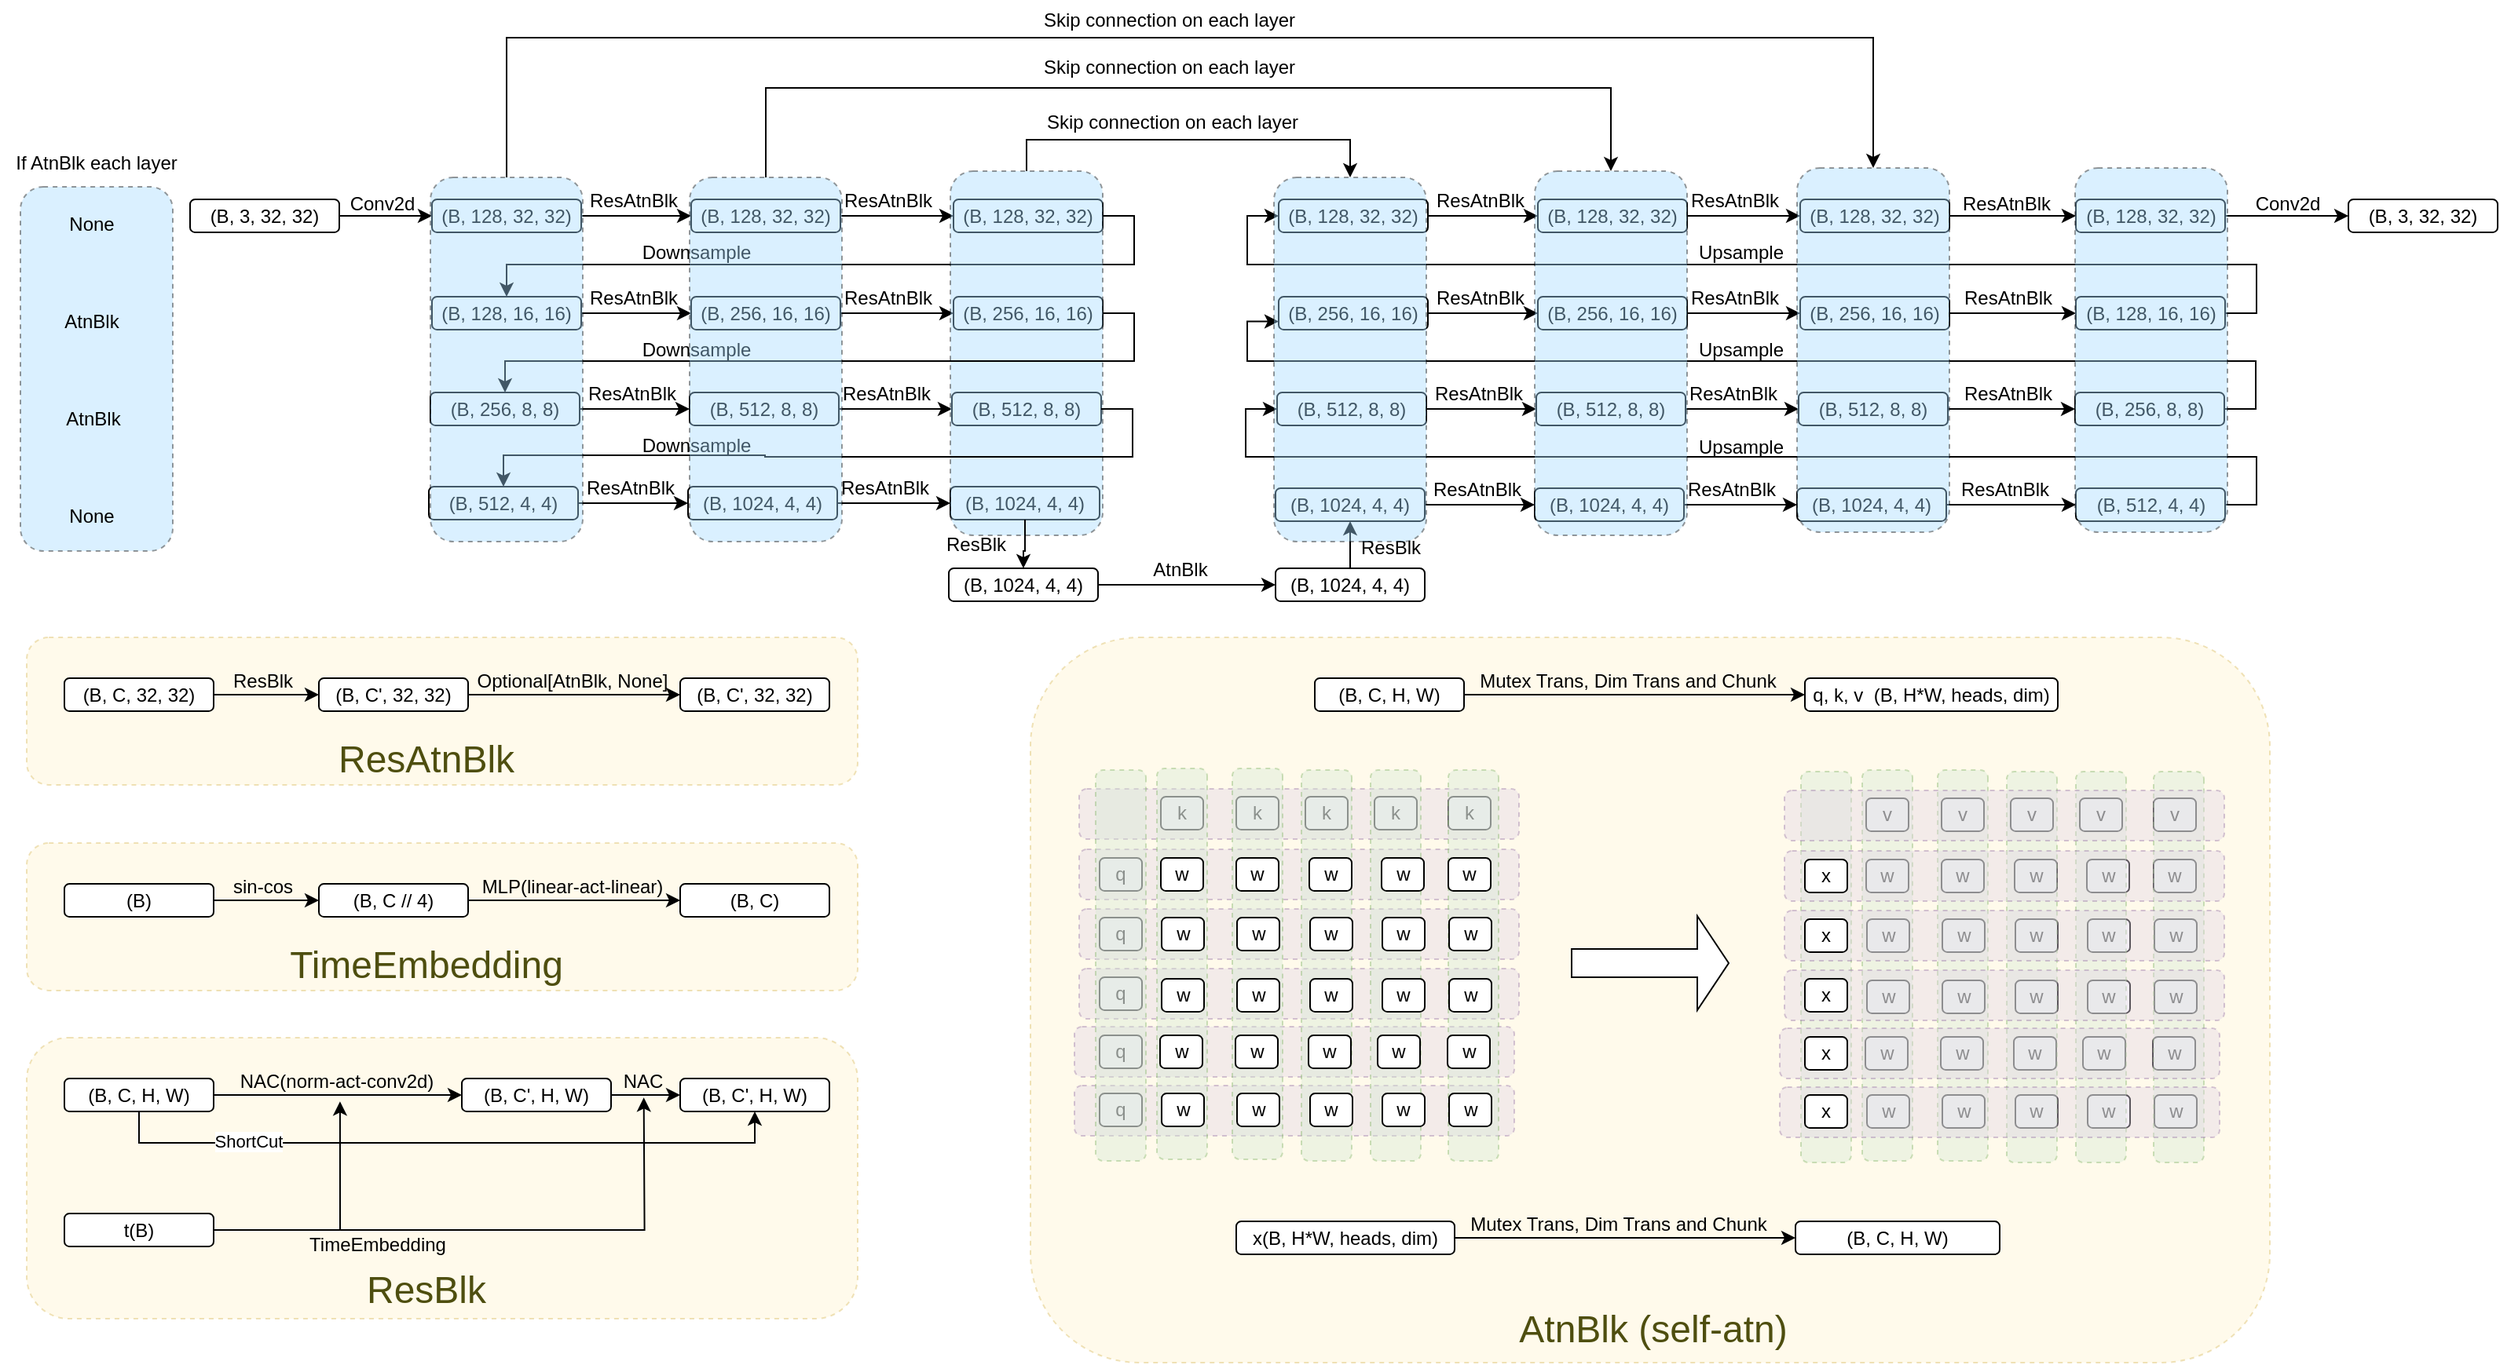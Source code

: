 <mxfile version="26.0.3">
  <diagram name="第 1 页" id="FdFj_L3BMxUCIzM1wXwW">
    <mxGraphModel dx="2169" dy="999" grid="0" gridSize="10" guides="1" tooltips="1" connect="1" arrows="1" fold="1" page="1" pageScale="1" pageWidth="3300" pageHeight="4681" math="0" shadow="0">
      <root>
        <mxCell id="0" />
        <mxCell id="1" parent="0" />
        <mxCell id="glljU1cIq7F7Fh9mLZaF-163" value="" style="rounded=1;whiteSpace=wrap;html=1;fillColor=#fff2cc;fillStyle=auto;strokeColor=#d6b656;dashed=1;opacity=40;" parent="1" vertex="1">
          <mxGeometry x="690" y="450" width="789" height="462" as="geometry" />
        </mxCell>
        <mxCell id="glljU1cIq7F7Fh9mLZaF-551" value="" style="shape=singleArrow;whiteSpace=wrap;html=1;" parent="1" vertex="1">
          <mxGeometry x="1034.5" y="627.5" width="100" height="60" as="geometry" />
        </mxCell>
        <mxCell id="glljU1cIq7F7Fh9mLZaF-503" value="v" style="rounded=1;whiteSpace=wrap;html=1;" parent="1" vertex="1">
          <mxGeometry x="1222" y="552.5" width="27" height="21" as="geometry" />
        </mxCell>
        <mxCell id="glljU1cIq7F7Fh9mLZaF-504" value="v" style="rounded=1;whiteSpace=wrap;html=1;" parent="1" vertex="1">
          <mxGeometry x="1270" y="552.5" width="27" height="21" as="geometry" />
        </mxCell>
        <mxCell id="glljU1cIq7F7Fh9mLZaF-505" value="v" style="rounded=1;whiteSpace=wrap;html=1;" parent="1" vertex="1">
          <mxGeometry x="1314" y="552.5" width="27" height="21" as="geometry" />
        </mxCell>
        <mxCell id="glljU1cIq7F7Fh9mLZaF-506" value="v" style="rounded=1;whiteSpace=wrap;html=1;" parent="1" vertex="1">
          <mxGeometry x="1358" y="552.5" width="27" height="21" as="geometry" />
        </mxCell>
        <mxCell id="glljU1cIq7F7Fh9mLZaF-507" value="v" style="rounded=1;whiteSpace=wrap;html=1;" parent="1" vertex="1">
          <mxGeometry x="1405" y="552.5" width="27" height="21" as="geometry" />
        </mxCell>
        <mxCell id="glljU1cIq7F7Fh9mLZaF-525" value="w" style="rounded=1;whiteSpace=wrap;html=1;" parent="1" vertex="1">
          <mxGeometry x="1270" y="591.5" width="27" height="21" as="geometry" />
        </mxCell>
        <mxCell id="glljU1cIq7F7Fh9mLZaF-526" value="w" style="rounded=1;whiteSpace=wrap;html=1;" parent="1" vertex="1">
          <mxGeometry x="1316.5" y="591.5" width="27" height="21" as="geometry" />
        </mxCell>
        <mxCell id="glljU1cIq7F7Fh9mLZaF-527" value="w" style="rounded=1;whiteSpace=wrap;html=1;" parent="1" vertex="1">
          <mxGeometry x="1362.5" y="591.5" width="27" height="21" as="geometry" />
        </mxCell>
        <mxCell id="glljU1cIq7F7Fh9mLZaF-528" value="w" style="rounded=1;whiteSpace=wrap;html=1;" parent="1" vertex="1">
          <mxGeometry x="1405" y="591.5" width="27" height="21" as="geometry" />
        </mxCell>
        <mxCell id="glljU1cIq7F7Fh9mLZaF-529" value="w" style="rounded=1;whiteSpace=wrap;html=1;" parent="1" vertex="1">
          <mxGeometry x="1222" y="591.5" width="27" height="21" as="geometry" />
        </mxCell>
        <mxCell id="glljU1cIq7F7Fh9mLZaF-530" value="w" style="rounded=1;whiteSpace=wrap;html=1;" parent="1" vertex="1">
          <mxGeometry x="1270.5" y="629.5" width="27" height="21" as="geometry" />
        </mxCell>
        <mxCell id="glljU1cIq7F7Fh9mLZaF-531" value="w" style="rounded=1;whiteSpace=wrap;html=1;" parent="1" vertex="1">
          <mxGeometry x="1317" y="629.5" width="27" height="21" as="geometry" />
        </mxCell>
        <mxCell id="glljU1cIq7F7Fh9mLZaF-532" value="w" style="rounded=1;whiteSpace=wrap;html=1;" parent="1" vertex="1">
          <mxGeometry x="1363" y="629.5" width="27" height="21" as="geometry" />
        </mxCell>
        <mxCell id="glljU1cIq7F7Fh9mLZaF-533" value="w" style="rounded=1;whiteSpace=wrap;html=1;" parent="1" vertex="1">
          <mxGeometry x="1405.5" y="629.5" width="27" height="21" as="geometry" />
        </mxCell>
        <mxCell id="glljU1cIq7F7Fh9mLZaF-534" value="w" style="rounded=1;whiteSpace=wrap;html=1;" parent="1" vertex="1">
          <mxGeometry x="1222.5" y="629.5" width="27" height="21" as="geometry" />
        </mxCell>
        <mxCell id="glljU1cIq7F7Fh9mLZaF-535" value="w" style="rounded=1;whiteSpace=wrap;html=1;" parent="1" vertex="1">
          <mxGeometry x="1270.5" y="668.5" width="27" height="21" as="geometry" />
        </mxCell>
        <mxCell id="glljU1cIq7F7Fh9mLZaF-536" value="w" style="rounded=1;whiteSpace=wrap;html=1;" parent="1" vertex="1">
          <mxGeometry x="1317" y="668.5" width="27" height="21" as="geometry" />
        </mxCell>
        <mxCell id="glljU1cIq7F7Fh9mLZaF-537" value="w" style="rounded=1;whiteSpace=wrap;html=1;" parent="1" vertex="1">
          <mxGeometry x="1363" y="668.5" width="27" height="21" as="geometry" />
        </mxCell>
        <mxCell id="glljU1cIq7F7Fh9mLZaF-538" value="w" style="rounded=1;whiteSpace=wrap;html=1;" parent="1" vertex="1">
          <mxGeometry x="1405.5" y="668.5" width="27" height="21" as="geometry" />
        </mxCell>
        <mxCell id="glljU1cIq7F7Fh9mLZaF-539" value="w" style="rounded=1;whiteSpace=wrap;html=1;" parent="1" vertex="1">
          <mxGeometry x="1222.5" y="668.5" width="27" height="21" as="geometry" />
        </mxCell>
        <mxCell id="glljU1cIq7F7Fh9mLZaF-540" value="w" style="rounded=1;whiteSpace=wrap;html=1;" parent="1" vertex="1">
          <mxGeometry x="1269.5" y="704.5" width="27" height="21" as="geometry" />
        </mxCell>
        <mxCell id="glljU1cIq7F7Fh9mLZaF-541" value="w" style="rounded=1;whiteSpace=wrap;html=1;" parent="1" vertex="1">
          <mxGeometry x="1316" y="704.5" width="27" height="21" as="geometry" />
        </mxCell>
        <mxCell id="glljU1cIq7F7Fh9mLZaF-542" value="w" style="rounded=1;whiteSpace=wrap;html=1;" parent="1" vertex="1">
          <mxGeometry x="1360" y="704.5" width="27" height="21" as="geometry" />
        </mxCell>
        <mxCell id="glljU1cIq7F7Fh9mLZaF-543" value="w" style="rounded=1;whiteSpace=wrap;html=1;" parent="1" vertex="1">
          <mxGeometry x="1404.5" y="704.5" width="27" height="21" as="geometry" />
        </mxCell>
        <mxCell id="glljU1cIq7F7Fh9mLZaF-544" value="w" style="rounded=1;whiteSpace=wrap;html=1;" parent="1" vertex="1">
          <mxGeometry x="1221.5" y="704.5" width="27" height="21" as="geometry" />
        </mxCell>
        <mxCell id="glljU1cIq7F7Fh9mLZaF-545" value="w" style="rounded=1;whiteSpace=wrap;html=1;" parent="1" vertex="1">
          <mxGeometry x="1270.5" y="741.5" width="27" height="21" as="geometry" />
        </mxCell>
        <mxCell id="glljU1cIq7F7Fh9mLZaF-546" value="w" style="rounded=1;whiteSpace=wrap;html=1;" parent="1" vertex="1">
          <mxGeometry x="1317" y="741.5" width="27" height="21" as="geometry" />
        </mxCell>
        <mxCell id="glljU1cIq7F7Fh9mLZaF-547" value="w" style="rounded=1;whiteSpace=wrap;html=1;" parent="1" vertex="1">
          <mxGeometry x="1363" y="741.5" width="27" height="21" as="geometry" />
        </mxCell>
        <mxCell id="glljU1cIq7F7Fh9mLZaF-548" value="w" style="rounded=1;whiteSpace=wrap;html=1;" parent="1" vertex="1">
          <mxGeometry x="1405.5" y="741.5" width="27" height="21" as="geometry" />
        </mxCell>
        <mxCell id="glljU1cIq7F7Fh9mLZaF-549" value="w" style="rounded=1;whiteSpace=wrap;html=1;" parent="1" vertex="1">
          <mxGeometry x="1222.5" y="741.5" width="27" height="21" as="geometry" />
        </mxCell>
        <mxCell id="glljU1cIq7F7Fh9mLZaF-519" value="" style="rounded=1;whiteSpace=wrap;html=1;fillColor=#d5e8d4;fillStyle=auto;strokeColor=#82b366;dashed=1;opacity=40;direction=south;" parent="1" vertex="1">
          <mxGeometry x="1180.5" y="535.5" width="32" height="249" as="geometry" />
        </mxCell>
        <mxCell id="glljU1cIq7F7Fh9mLZaF-520" value="" style="rounded=1;whiteSpace=wrap;html=1;fillColor=#d5e8d4;fillStyle=auto;strokeColor=#82b366;dashed=1;opacity=40;direction=south;" parent="1" vertex="1">
          <mxGeometry x="1219.5" y="534.5" width="32" height="249" as="geometry" />
        </mxCell>
        <mxCell id="glljU1cIq7F7Fh9mLZaF-521" value="" style="rounded=1;whiteSpace=wrap;html=1;fillColor=#d5e8d4;fillStyle=auto;strokeColor=#82b366;dashed=1;opacity=40;direction=south;" parent="1" vertex="1">
          <mxGeometry x="1267.5" y="534.5" width="32" height="249" as="geometry" />
        </mxCell>
        <mxCell id="glljU1cIq7F7Fh9mLZaF-522" value="" style="rounded=1;whiteSpace=wrap;html=1;fillColor=#d5e8d4;fillStyle=auto;strokeColor=#82b366;dashed=1;opacity=40;direction=south;" parent="1" vertex="1">
          <mxGeometry x="1311.5" y="535.5" width="32" height="249" as="geometry" />
        </mxCell>
        <mxCell id="glljU1cIq7F7Fh9mLZaF-523" value="" style="rounded=1;whiteSpace=wrap;html=1;fillColor=#d5e8d4;fillStyle=auto;strokeColor=#82b366;dashed=1;opacity=40;direction=south;" parent="1" vertex="1">
          <mxGeometry x="1355.5" y="535.5" width="32" height="249" as="geometry" />
        </mxCell>
        <mxCell id="glljU1cIq7F7Fh9mLZaF-524" value="" style="rounded=1;whiteSpace=wrap;html=1;fillColor=#d5e8d4;fillStyle=auto;strokeColor=#82b366;dashed=1;opacity=40;direction=south;" parent="1" vertex="1">
          <mxGeometry x="1405" y="535.5" width="32" height="249" as="geometry" />
        </mxCell>
        <mxCell id="glljU1cIq7F7Fh9mLZaF-513" value="" style="rounded=1;whiteSpace=wrap;html=1;fillColor=#e1d5e7;fillStyle=auto;strokeColor=#9673a6;dashed=1;opacity=40;" parent="1" vertex="1">
          <mxGeometry x="1170" y="547.5" width="280" height="32" as="geometry" />
        </mxCell>
        <mxCell id="glljU1cIq7F7Fh9mLZaF-514" value="" style="rounded=1;whiteSpace=wrap;html=1;fillColor=#e1d5e7;fillStyle=auto;strokeColor=#9673a6;dashed=1;opacity=40;" parent="1" vertex="1">
          <mxGeometry x="1170" y="586" width="280" height="32" as="geometry" />
        </mxCell>
        <mxCell id="glljU1cIq7F7Fh9mLZaF-515" value="" style="rounded=1;whiteSpace=wrap;html=1;fillColor=#e1d5e7;fillStyle=auto;strokeColor=#9673a6;dashed=1;opacity=40;" parent="1" vertex="1">
          <mxGeometry x="1170" y="624" width="280" height="32" as="geometry" />
        </mxCell>
        <mxCell id="glljU1cIq7F7Fh9mLZaF-516" value="" style="rounded=1;whiteSpace=wrap;html=1;fillColor=#e1d5e7;fillStyle=auto;strokeColor=#9673a6;dashed=1;opacity=40;" parent="1" vertex="1">
          <mxGeometry x="1170" y="662" width="280" height="32" as="geometry" />
        </mxCell>
        <mxCell id="glljU1cIq7F7Fh9mLZaF-517" value="" style="rounded=1;whiteSpace=wrap;html=1;fillColor=#e1d5e7;fillStyle=auto;strokeColor=#9673a6;dashed=1;opacity=40;" parent="1" vertex="1">
          <mxGeometry x="1167" y="699" width="280" height="32" as="geometry" />
        </mxCell>
        <mxCell id="glljU1cIq7F7Fh9mLZaF-518" value="" style="rounded=1;whiteSpace=wrap;html=1;fillColor=#e1d5e7;fillStyle=auto;strokeColor=#9673a6;dashed=1;opacity=40;" parent="1" vertex="1">
          <mxGeometry x="1167" y="736.5" width="280" height="32" as="geometry" />
        </mxCell>
        <mxCell id="glljU1cIq7F7Fh9mLZaF-43" value="" style="group" parent="1" vertex="1" connectable="0">
          <mxGeometry x="307" y="342" width="427" height="33" as="geometry" />
        </mxCell>
        <mxCell id="glljU1cIq7F7Fh9mLZaF-44" style="edgeStyle=orthogonalEdgeStyle;rounded=0;orthogonalLoop=1;jettySize=auto;html=1;exitX=1;exitY=0.5;exitDx=0;exitDy=0;" parent="glljU1cIq7F7Fh9mLZaF-43" source="glljU1cIq7F7Fh9mLZaF-45" target="glljU1cIq7F7Fh9mLZaF-47" edge="1">
          <mxGeometry relative="1" as="geometry" />
        </mxCell>
        <mxCell id="glljU1cIq7F7Fh9mLZaF-45" value="(B, 512, 4, 4)" style="rounded=1;whiteSpace=wrap;html=1;" parent="glljU1cIq7F7Fh9mLZaF-43" vertex="1">
          <mxGeometry y="12" width="95" height="21" as="geometry" />
        </mxCell>
        <mxCell id="glljU1cIq7F7Fh9mLZaF-46" style="edgeStyle=orthogonalEdgeStyle;rounded=0;orthogonalLoop=1;jettySize=auto;html=1;exitX=1;exitY=0.5;exitDx=0;exitDy=0;entryX=0;entryY=0.5;entryDx=0;entryDy=0;" parent="glljU1cIq7F7Fh9mLZaF-43" source="glljU1cIq7F7Fh9mLZaF-47" target="glljU1cIq7F7Fh9mLZaF-49" edge="1">
          <mxGeometry relative="1" as="geometry" />
        </mxCell>
        <mxCell id="glljU1cIq7F7Fh9mLZaF-47" value="(B, 1024, 4, 4)" style="rounded=1;whiteSpace=wrap;html=1;" parent="glljU1cIq7F7Fh9mLZaF-43" vertex="1">
          <mxGeometry x="165" y="12" width="95" height="21" as="geometry" />
        </mxCell>
        <mxCell id="glljU1cIq7F7Fh9mLZaF-48" value="ResAtnBlk" style="text;html=1;align=center;verticalAlign=middle;resizable=0;points=[];autosize=1;strokeColor=none;fillColor=none;" parent="glljU1cIq7F7Fh9mLZaF-43" vertex="1">
          <mxGeometry x="91" width="74" height="26" as="geometry" />
        </mxCell>
        <mxCell id="glljU1cIq7F7Fh9mLZaF-49" value="(B, 1024, 4, 4)" style="rounded=1;whiteSpace=wrap;html=1;" parent="glljU1cIq7F7Fh9mLZaF-43" vertex="1">
          <mxGeometry x="332" y="12" width="95" height="21" as="geometry" />
        </mxCell>
        <mxCell id="glljU1cIq7F7Fh9mLZaF-50" value="ResAtnBlk" style="text;html=1;align=center;verticalAlign=middle;resizable=0;points=[];autosize=1;strokeColor=none;fillColor=none;" parent="glljU1cIq7F7Fh9mLZaF-43" vertex="1">
          <mxGeometry x="253" width="74" height="26" as="geometry" />
        </mxCell>
        <mxCell id="glljU1cIq7F7Fh9mLZaF-102" value="" style="group" parent="1" vertex="1" connectable="0">
          <mxGeometry x="846" y="343" width="427" height="33" as="geometry" />
        </mxCell>
        <mxCell id="glljU1cIq7F7Fh9mLZaF-103" style="edgeStyle=orthogonalEdgeStyle;rounded=0;orthogonalLoop=1;jettySize=auto;html=1;exitX=1;exitY=0.5;exitDx=0;exitDy=0;" parent="glljU1cIq7F7Fh9mLZaF-102" source="glljU1cIq7F7Fh9mLZaF-104" target="glljU1cIq7F7Fh9mLZaF-106" edge="1">
          <mxGeometry relative="1" as="geometry" />
        </mxCell>
        <mxCell id="glljU1cIq7F7Fh9mLZaF-104" value="(B, 1024, 4, 4)" style="rounded=1;whiteSpace=wrap;html=1;" parent="glljU1cIq7F7Fh9mLZaF-102" vertex="1">
          <mxGeometry y="12" width="95" height="21" as="geometry" />
        </mxCell>
        <mxCell id="glljU1cIq7F7Fh9mLZaF-105" style="edgeStyle=orthogonalEdgeStyle;rounded=0;orthogonalLoop=1;jettySize=auto;html=1;exitX=1;exitY=0.5;exitDx=0;exitDy=0;entryX=0;entryY=0.5;entryDx=0;entryDy=0;" parent="glljU1cIq7F7Fh9mLZaF-102" source="glljU1cIq7F7Fh9mLZaF-106" target="glljU1cIq7F7Fh9mLZaF-108" edge="1">
          <mxGeometry relative="1" as="geometry" />
        </mxCell>
        <mxCell id="glljU1cIq7F7Fh9mLZaF-106" value="(B, 1024, 4, 4)" style="rounded=1;whiteSpace=wrap;html=1;" parent="glljU1cIq7F7Fh9mLZaF-102" vertex="1">
          <mxGeometry x="165" y="12" width="95" height="21" as="geometry" />
        </mxCell>
        <mxCell id="glljU1cIq7F7Fh9mLZaF-107" value="ResAtnBlk" style="text;html=1;align=center;verticalAlign=middle;resizable=0;points=[];autosize=1;strokeColor=none;fillColor=none;" parent="glljU1cIq7F7Fh9mLZaF-102" vertex="1">
          <mxGeometry x="91" width="74" height="26" as="geometry" />
        </mxCell>
        <mxCell id="glljU1cIq7F7Fh9mLZaF-108" value="(B, 1024, 4, 4)" style="rounded=1;whiteSpace=wrap;html=1;" parent="glljU1cIq7F7Fh9mLZaF-102" vertex="1">
          <mxGeometry x="332" y="12" width="95" height="21" as="geometry" />
        </mxCell>
        <mxCell id="glljU1cIq7F7Fh9mLZaF-109" value="ResAtnBlk" style="text;html=1;align=center;verticalAlign=middle;resizable=0;points=[];autosize=1;strokeColor=none;fillColor=none;" parent="glljU1cIq7F7Fh9mLZaF-102" vertex="1">
          <mxGeometry x="253" width="74" height="26" as="geometry" />
        </mxCell>
        <mxCell id="glljU1cIq7F7Fh9mLZaF-78" value="(B, 128, 32, 32)" style="rounded=1;whiteSpace=wrap;html=1;" parent="1" vertex="1">
          <mxGeometry x="848" y="171" width="95" height="21" as="geometry" />
        </mxCell>
        <mxCell id="9NLc58F91qNFWomLt2fH-6" style="edgeStyle=orthogonalEdgeStyle;rounded=0;orthogonalLoop=1;jettySize=auto;html=1;exitX=1;exitY=0.5;exitDx=0;exitDy=0;entryX=0;entryY=0.5;entryDx=0;entryDy=0;" edge="1" parent="1" source="glljU1cIq7F7Fh9mLZaF-83" target="9NLc58F91qNFWomLt2fH-2">
          <mxGeometry relative="1" as="geometry" />
        </mxCell>
        <mxCell id="glljU1cIq7F7Fh9mLZaF-83" value="(B, 128, 32, 32)" style="rounded=1;whiteSpace=wrap;html=1;" parent="1" vertex="1">
          <mxGeometry x="1180" y="171" width="95" height="21" as="geometry" />
        </mxCell>
        <mxCell id="glljU1cIq7F7Fh9mLZaF-10" style="edgeStyle=orthogonalEdgeStyle;rounded=0;orthogonalLoop=1;jettySize=auto;html=1;exitX=1;exitY=0.5;exitDx=0;exitDy=0;" parent="1" source="glljU1cIq7F7Fh9mLZaF-3" target="glljU1cIq7F7Fh9mLZaF-9" edge="1">
          <mxGeometry relative="1" as="geometry" />
        </mxCell>
        <mxCell id="glljU1cIq7F7Fh9mLZaF-3" value="(B, 128, 32, 32)" style="rounded=1;whiteSpace=wrap;html=1;" parent="1" vertex="1">
          <mxGeometry x="309" y="171" width="95" height="21" as="geometry" />
        </mxCell>
        <mxCell id="glljU1cIq7F7Fh9mLZaF-5" value="Conv2d" style="text;html=1;align=center;verticalAlign=middle;resizable=0;points=[];autosize=1;strokeColor=none;fillColor=none;" parent="1" vertex="1">
          <mxGeometry x="247" y="161" width="59" height="26" as="geometry" />
        </mxCell>
        <mxCell id="glljU1cIq7F7Fh9mLZaF-8" style="edgeStyle=orthogonalEdgeStyle;rounded=0;orthogonalLoop=1;jettySize=auto;html=1;exitX=1;exitY=0.5;exitDx=0;exitDy=0;" parent="1" source="glljU1cIq7F7Fh9mLZaF-7" target="glljU1cIq7F7Fh9mLZaF-3" edge="1">
          <mxGeometry relative="1" as="geometry" />
        </mxCell>
        <mxCell id="glljU1cIq7F7Fh9mLZaF-7" value="(B, 3, 32, 32)" style="rounded=1;whiteSpace=wrap;html=1;" parent="1" vertex="1">
          <mxGeometry x="155" y="171" width="95" height="21" as="geometry" />
        </mxCell>
        <mxCell id="glljU1cIq7F7Fh9mLZaF-15" style="edgeStyle=orthogonalEdgeStyle;rounded=0;orthogonalLoop=1;jettySize=auto;html=1;exitX=1;exitY=0.5;exitDx=0;exitDy=0;entryX=0;entryY=0.5;entryDx=0;entryDy=0;" parent="1" source="glljU1cIq7F7Fh9mLZaF-9" target="glljU1cIq7F7Fh9mLZaF-13" edge="1">
          <mxGeometry relative="1" as="geometry" />
        </mxCell>
        <mxCell id="glljU1cIq7F7Fh9mLZaF-9" value="(B, 128, 32, 32)" style="rounded=1;whiteSpace=wrap;html=1;" parent="1" vertex="1">
          <mxGeometry x="474" y="171" width="95" height="21" as="geometry" />
        </mxCell>
        <mxCell id="glljU1cIq7F7Fh9mLZaF-11" value="ResAtnBlk" style="text;html=1;align=center;verticalAlign=middle;resizable=0;points=[];autosize=1;strokeColor=none;fillColor=none;" parent="1" vertex="1">
          <mxGeometry x="400" y="159" width="74" height="26" as="geometry" />
        </mxCell>
        <mxCell id="glljU1cIq7F7Fh9mLZaF-42" style="edgeStyle=orthogonalEdgeStyle;rounded=0;orthogonalLoop=1;jettySize=auto;html=1;exitX=1;exitY=0.5;exitDx=0;exitDy=0;" parent="1" source="glljU1cIq7F7Fh9mLZaF-13" target="glljU1cIq7F7Fh9mLZaF-27" edge="1">
          <mxGeometry relative="1" as="geometry" />
        </mxCell>
        <mxCell id="glljU1cIq7F7Fh9mLZaF-13" value="(B, 128, 32, 32)" style="rounded=1;whiteSpace=wrap;html=1;" parent="1" vertex="1">
          <mxGeometry x="641" y="171" width="95" height="21" as="geometry" />
        </mxCell>
        <mxCell id="glljU1cIq7F7Fh9mLZaF-18" value="ResAtnBlk" style="text;html=1;align=center;verticalAlign=middle;resizable=0;points=[];autosize=1;strokeColor=none;fillColor=none;" parent="1" vertex="1">
          <mxGeometry x="562" y="159" width="74" height="26" as="geometry" />
        </mxCell>
        <mxCell id="glljU1cIq7F7Fh9mLZaF-24" value="Downsample" style="text;html=1;align=center;verticalAlign=middle;resizable=0;points=[];autosize=1;strokeColor=none;fillColor=none;" parent="1" vertex="1">
          <mxGeometry x="433" y="192" width="87" height="26" as="geometry" />
        </mxCell>
        <mxCell id="glljU1cIq7F7Fh9mLZaF-33" value="" style="group" parent="1" vertex="1" connectable="0">
          <mxGeometry x="309" y="221" width="427" height="33" as="geometry" />
        </mxCell>
        <mxCell id="glljU1cIq7F7Fh9mLZaF-26" style="edgeStyle=orthogonalEdgeStyle;rounded=0;orthogonalLoop=1;jettySize=auto;html=1;exitX=1;exitY=0.5;exitDx=0;exitDy=0;" parent="glljU1cIq7F7Fh9mLZaF-33" source="glljU1cIq7F7Fh9mLZaF-27" target="glljU1cIq7F7Fh9mLZaF-29" edge="1">
          <mxGeometry relative="1" as="geometry" />
        </mxCell>
        <mxCell id="glljU1cIq7F7Fh9mLZaF-27" value="(B, 128, 16, 16)" style="rounded=1;whiteSpace=wrap;html=1;" parent="glljU1cIq7F7Fh9mLZaF-33" vertex="1">
          <mxGeometry y="12" width="95" height="21" as="geometry" />
        </mxCell>
        <mxCell id="glljU1cIq7F7Fh9mLZaF-28" style="edgeStyle=orthogonalEdgeStyle;rounded=0;orthogonalLoop=1;jettySize=auto;html=1;exitX=1;exitY=0.5;exitDx=0;exitDy=0;entryX=0;entryY=0.5;entryDx=0;entryDy=0;" parent="glljU1cIq7F7Fh9mLZaF-33" source="glljU1cIq7F7Fh9mLZaF-29" target="glljU1cIq7F7Fh9mLZaF-31" edge="1">
          <mxGeometry relative="1" as="geometry" />
        </mxCell>
        <mxCell id="glljU1cIq7F7Fh9mLZaF-29" value="(B, 256, 16, 16)" style="rounded=1;whiteSpace=wrap;html=1;" parent="glljU1cIq7F7Fh9mLZaF-33" vertex="1">
          <mxGeometry x="165" y="12" width="95" height="21" as="geometry" />
        </mxCell>
        <mxCell id="glljU1cIq7F7Fh9mLZaF-30" value="ResAtnBlk" style="text;html=1;align=center;verticalAlign=middle;resizable=0;points=[];autosize=1;strokeColor=none;fillColor=none;" parent="glljU1cIq7F7Fh9mLZaF-33" vertex="1">
          <mxGeometry x="91" width="74" height="26" as="geometry" />
        </mxCell>
        <mxCell id="glljU1cIq7F7Fh9mLZaF-31" value="(B, 256, 16, 16)" style="rounded=1;whiteSpace=wrap;html=1;" parent="glljU1cIq7F7Fh9mLZaF-33" vertex="1">
          <mxGeometry x="332" y="12" width="95" height="21" as="geometry" />
        </mxCell>
        <mxCell id="glljU1cIq7F7Fh9mLZaF-32" value="ResAtnBlk" style="text;html=1;align=center;verticalAlign=middle;resizable=0;points=[];autosize=1;strokeColor=none;fillColor=none;" parent="glljU1cIq7F7Fh9mLZaF-33" vertex="1">
          <mxGeometry x="253" width="74" height="26" as="geometry" />
        </mxCell>
        <mxCell id="glljU1cIq7F7Fh9mLZaF-34" value="" style="group" parent="1" vertex="1" connectable="0">
          <mxGeometry x="308" y="282" width="428" height="103" as="geometry" />
        </mxCell>
        <mxCell id="glljU1cIq7F7Fh9mLZaF-35" style="edgeStyle=orthogonalEdgeStyle;rounded=0;orthogonalLoop=1;jettySize=auto;html=1;exitX=1;exitY=0.5;exitDx=0;exitDy=0;" parent="glljU1cIq7F7Fh9mLZaF-34" source="glljU1cIq7F7Fh9mLZaF-36" target="glljU1cIq7F7Fh9mLZaF-38" edge="1">
          <mxGeometry relative="1" as="geometry" />
        </mxCell>
        <mxCell id="glljU1cIq7F7Fh9mLZaF-36" value="(B, 256, 8, 8)" style="rounded=1;whiteSpace=wrap;html=1;" parent="glljU1cIq7F7Fh9mLZaF-34" vertex="1">
          <mxGeometry y="12" width="95" height="21" as="geometry" />
        </mxCell>
        <mxCell id="glljU1cIq7F7Fh9mLZaF-37" style="edgeStyle=orthogonalEdgeStyle;rounded=0;orthogonalLoop=1;jettySize=auto;html=1;exitX=1;exitY=0.5;exitDx=0;exitDy=0;entryX=0;entryY=0.5;entryDx=0;entryDy=0;" parent="glljU1cIq7F7Fh9mLZaF-34" source="glljU1cIq7F7Fh9mLZaF-38" target="glljU1cIq7F7Fh9mLZaF-40" edge="1">
          <mxGeometry relative="1" as="geometry" />
        </mxCell>
        <mxCell id="glljU1cIq7F7Fh9mLZaF-38" value="(B, 512, 8, 8)" style="rounded=1;whiteSpace=wrap;html=1;" parent="glljU1cIq7F7Fh9mLZaF-34" vertex="1">
          <mxGeometry x="165" y="12" width="95" height="21" as="geometry" />
        </mxCell>
        <mxCell id="glljU1cIq7F7Fh9mLZaF-39" value="ResAtnBlk" style="text;html=1;align=center;verticalAlign=middle;resizable=0;points=[];autosize=1;strokeColor=none;fillColor=none;" parent="glljU1cIq7F7Fh9mLZaF-34" vertex="1">
          <mxGeometry x="91" width="74" height="26" as="geometry" />
        </mxCell>
        <mxCell id="glljU1cIq7F7Fh9mLZaF-40" value="(B, 512, 8, 8)" style="rounded=1;whiteSpace=wrap;html=1;" parent="glljU1cIq7F7Fh9mLZaF-34" vertex="1">
          <mxGeometry x="332" y="12" width="95" height="21" as="geometry" />
        </mxCell>
        <mxCell id="glljU1cIq7F7Fh9mLZaF-41" value="ResAtnBlk" style="text;html=1;align=center;verticalAlign=middle;resizable=0;points=[];autosize=1;strokeColor=none;fillColor=none;" parent="glljU1cIq7F7Fh9mLZaF-34" vertex="1">
          <mxGeometry x="253" width="74" height="26" as="geometry" />
        </mxCell>
        <mxCell id="glljU1cIq7F7Fh9mLZaF-131" value="" style="rounded=1;whiteSpace=wrap;html=1;fillColor=#A4DAFF;fillStyle=auto;gradientColor=none;strokeColor=default;dashed=1;opacity=40;" parent="glljU1cIq7F7Fh9mLZaF-34" vertex="1">
          <mxGeometry x="331" y="-129" width="97" height="232" as="geometry" />
        </mxCell>
        <mxCell id="glljU1cIq7F7Fh9mLZaF-51" style="edgeStyle=orthogonalEdgeStyle;rounded=0;orthogonalLoop=1;jettySize=auto;html=1;exitX=1;exitY=0.5;exitDx=0;exitDy=0;" parent="1" source="glljU1cIq7F7Fh9mLZaF-31" target="glljU1cIq7F7Fh9mLZaF-36" edge="1">
          <mxGeometry relative="1" as="geometry" />
        </mxCell>
        <mxCell id="glljU1cIq7F7Fh9mLZaF-52" value="Downsample" style="text;html=1;align=center;verticalAlign=middle;resizable=0;points=[];autosize=1;strokeColor=none;fillColor=none;" parent="1" vertex="1">
          <mxGeometry x="433" y="254" width="87" height="26" as="geometry" />
        </mxCell>
        <mxCell id="glljU1cIq7F7Fh9mLZaF-54" style="edgeStyle=orthogonalEdgeStyle;rounded=0;orthogonalLoop=1;jettySize=auto;html=1;exitX=1;exitY=0.5;exitDx=0;exitDy=0;" parent="1" source="glljU1cIq7F7Fh9mLZaF-40" target="glljU1cIq7F7Fh9mLZaF-45" edge="1">
          <mxGeometry relative="1" as="geometry" />
        </mxCell>
        <mxCell id="glljU1cIq7F7Fh9mLZaF-55" value="Downsample" style="text;html=1;align=center;verticalAlign=middle;resizable=0;points=[];autosize=1;strokeColor=none;fillColor=none;" parent="1" vertex="1">
          <mxGeometry x="433" y="315" width="87" height="26" as="geometry" />
        </mxCell>
        <mxCell id="glljU1cIq7F7Fh9mLZaF-67" style="edgeStyle=orthogonalEdgeStyle;rounded=0;orthogonalLoop=1;jettySize=auto;html=1;exitX=0.5;exitY=1;exitDx=0;exitDy=0;" parent="1" source="glljU1cIq7F7Fh9mLZaF-49" target="glljU1cIq7F7Fh9mLZaF-60" edge="1">
          <mxGeometry relative="1" as="geometry" />
        </mxCell>
        <mxCell id="glljU1cIq7F7Fh9mLZaF-68" value="ResBlk" style="text;html=1;align=center;verticalAlign=middle;resizable=0;points=[];autosize=1;strokeColor=none;fillColor=none;" parent="1" vertex="1">
          <mxGeometry x="627" y="378" width="56" height="26" as="geometry" />
        </mxCell>
        <mxCell id="glljU1cIq7F7Fh9mLZaF-59" style="edgeStyle=orthogonalEdgeStyle;rounded=0;orthogonalLoop=1;jettySize=auto;html=1;exitX=1;exitY=0.5;exitDx=0;exitDy=0;" parent="1" source="glljU1cIq7F7Fh9mLZaF-60" target="glljU1cIq7F7Fh9mLZaF-62" edge="1">
          <mxGeometry relative="1" as="geometry" />
        </mxCell>
        <mxCell id="glljU1cIq7F7Fh9mLZaF-60" value="(B, 1024, 4, 4)" style="rounded=1;whiteSpace=wrap;html=1;" parent="1" vertex="1">
          <mxGeometry x="638" y="406" width="95" height="21" as="geometry" />
        </mxCell>
        <mxCell id="glljU1cIq7F7Fh9mLZaF-114" style="edgeStyle=orthogonalEdgeStyle;rounded=0;orthogonalLoop=1;jettySize=auto;html=1;exitX=0.5;exitY=0;exitDx=0;exitDy=0;entryX=0.5;entryY=1;entryDx=0;entryDy=0;" parent="1" source="glljU1cIq7F7Fh9mLZaF-62" target="glljU1cIq7F7Fh9mLZaF-104" edge="1">
          <mxGeometry relative="1" as="geometry" />
        </mxCell>
        <mxCell id="glljU1cIq7F7Fh9mLZaF-62" value="(B, 1024, 4, 4)" style="rounded=1;whiteSpace=wrap;html=1;" parent="1" vertex="1">
          <mxGeometry x="846" y="406" width="95" height="21" as="geometry" />
        </mxCell>
        <mxCell id="glljU1cIq7F7Fh9mLZaF-63" value="AtnBlk" style="text;html=1;align=center;verticalAlign=middle;resizable=0;points=[];autosize=1;strokeColor=none;fillColor=none;" parent="1" vertex="1">
          <mxGeometry x="758" y="394" width="53" height="26" as="geometry" />
        </mxCell>
        <mxCell id="glljU1cIq7F7Fh9mLZaF-77" style="edgeStyle=orthogonalEdgeStyle;rounded=0;orthogonalLoop=1;jettySize=auto;html=1;exitX=1;exitY=0.5;exitDx=0;exitDy=0;" parent="1" source="glljU1cIq7F7Fh9mLZaF-78" target="glljU1cIq7F7Fh9mLZaF-80" edge="1">
          <mxGeometry relative="1" as="geometry" />
        </mxCell>
        <mxCell id="glljU1cIq7F7Fh9mLZaF-79" style="edgeStyle=orthogonalEdgeStyle;rounded=0;orthogonalLoop=1;jettySize=auto;html=1;exitX=1;exitY=0.5;exitDx=0;exitDy=0;entryX=0;entryY=0.5;entryDx=0;entryDy=0;" parent="1" source="glljU1cIq7F7Fh9mLZaF-80" target="glljU1cIq7F7Fh9mLZaF-83" edge="1">
          <mxGeometry relative="1" as="geometry" />
        </mxCell>
        <mxCell id="glljU1cIq7F7Fh9mLZaF-80" value="(B, 128, 32, 32)" style="rounded=1;whiteSpace=wrap;html=1;" parent="1" vertex="1">
          <mxGeometry x="1013" y="171" width="95" height="21" as="geometry" />
        </mxCell>
        <mxCell id="glljU1cIq7F7Fh9mLZaF-81" value="ResAtnBlk" style="text;html=1;align=center;verticalAlign=middle;resizable=0;points=[];autosize=1;strokeColor=none;fillColor=none;" parent="1" vertex="1">
          <mxGeometry x="939" y="159" width="74" height="26" as="geometry" />
        </mxCell>
        <mxCell id="glljU1cIq7F7Fh9mLZaF-84" value="ResAtnBlk" style="text;html=1;align=center;verticalAlign=middle;resizable=0;points=[];autosize=1;strokeColor=none;fillColor=none;" parent="1" vertex="1">
          <mxGeometry x="1101" y="159" width="74" height="26" as="geometry" />
        </mxCell>
        <mxCell id="glljU1cIq7F7Fh9mLZaF-113" value="Upsample" style="text;html=1;align=center;verticalAlign=middle;resizable=0;points=[];autosize=1;strokeColor=none;fillColor=none;" parent="1" vertex="1">
          <mxGeometry x="1106" y="316" width="72" height="26" as="geometry" />
        </mxCell>
        <mxCell id="glljU1cIq7F7Fh9mLZaF-115" value="ResBlk" style="text;html=1;align=center;verticalAlign=middle;resizable=0;points=[];autosize=1;strokeColor=none;fillColor=none;" parent="1" vertex="1">
          <mxGeometry x="891" y="380" width="56" height="26" as="geometry" />
        </mxCell>
        <mxCell id="glljU1cIq7F7Fh9mLZaF-119" value="Upsample" style="text;html=1;align=center;verticalAlign=middle;resizable=0;points=[];autosize=1;strokeColor=none;fillColor=none;" parent="1" vertex="1">
          <mxGeometry x="1106" y="254" width="72" height="26" as="geometry" />
        </mxCell>
        <mxCell id="glljU1cIq7F7Fh9mLZaF-124" value="Upsample" style="text;html=1;align=center;verticalAlign=middle;resizable=0;points=[];autosize=1;strokeColor=none;fillColor=none;" parent="1" vertex="1">
          <mxGeometry x="1106" y="192" width="72" height="26" as="geometry" />
        </mxCell>
        <mxCell id="glljU1cIq7F7Fh9mLZaF-125" value="(B, 3, 32, 32)" style="rounded=1;whiteSpace=wrap;html=1;" parent="1" vertex="1">
          <mxGeometry x="1529" y="171" width="95" height="21" as="geometry" />
        </mxCell>
        <mxCell id="glljU1cIq7F7Fh9mLZaF-127" value="Conv2d" style="text;html=1;align=center;verticalAlign=middle;resizable=0;points=[];autosize=1;strokeColor=none;fillColor=none;" parent="1" vertex="1">
          <mxGeometry x="1460" y="161" width="59" height="26" as="geometry" />
        </mxCell>
        <mxCell id="glljU1cIq7F7Fh9mLZaF-148" style="edgeStyle=orthogonalEdgeStyle;rounded=0;orthogonalLoop=1;jettySize=auto;html=1;exitX=0.5;exitY=0;exitDx=0;exitDy=0;entryX=0.5;entryY=0;entryDx=0;entryDy=0;" parent="1" source="glljU1cIq7F7Fh9mLZaF-129" target="glljU1cIq7F7Fh9mLZaF-134" edge="1">
          <mxGeometry relative="1" as="geometry">
            <Array as="points">
              <mxPoint x="357" y="68" />
              <mxPoint x="1227" y="68" />
            </Array>
          </mxGeometry>
        </mxCell>
        <mxCell id="glljU1cIq7F7Fh9mLZaF-129" value="" style="rounded=1;whiteSpace=wrap;html=1;fillColor=#A4DAFF;fillStyle=auto;gradientColor=none;strokeColor=default;dashed=1;opacity=40;" parent="1" vertex="1">
          <mxGeometry x="308" y="157" width="97" height="232" as="geometry" />
        </mxCell>
        <mxCell id="glljU1cIq7F7Fh9mLZaF-147" style="edgeStyle=orthogonalEdgeStyle;rounded=0;orthogonalLoop=1;jettySize=auto;html=1;exitX=0.5;exitY=0;exitDx=0;exitDy=0;entryX=0.5;entryY=0;entryDx=0;entryDy=0;" parent="1" source="glljU1cIq7F7Fh9mLZaF-130" target="glljU1cIq7F7Fh9mLZaF-133" edge="1">
          <mxGeometry relative="1" as="geometry">
            <Array as="points">
              <mxPoint x="522" y="100" />
              <mxPoint x="1060" y="100" />
            </Array>
          </mxGeometry>
        </mxCell>
        <mxCell id="glljU1cIq7F7Fh9mLZaF-130" value="" style="rounded=1;whiteSpace=wrap;html=1;fillColor=#A4DAFF;fillStyle=auto;gradientColor=none;strokeColor=default;dashed=1;opacity=40;" parent="1" vertex="1">
          <mxGeometry x="473" y="157" width="97" height="232" as="geometry" />
        </mxCell>
        <mxCell id="glljU1cIq7F7Fh9mLZaF-95" style="edgeStyle=orthogonalEdgeStyle;rounded=0;orthogonalLoop=1;jettySize=auto;html=1;exitX=1;exitY=0.5;exitDx=0;exitDy=0;" parent="1" source="glljU1cIq7F7Fh9mLZaF-96" target="glljU1cIq7F7Fh9mLZaF-98" edge="1">
          <mxGeometry relative="1" as="geometry" />
        </mxCell>
        <mxCell id="glljU1cIq7F7Fh9mLZaF-96" value="(B, 512, 8, 8)" style="rounded=1;whiteSpace=wrap;html=1;" parent="1" vertex="1">
          <mxGeometry x="847" y="294" width="95" height="21" as="geometry" />
        </mxCell>
        <mxCell id="glljU1cIq7F7Fh9mLZaF-97" style="edgeStyle=orthogonalEdgeStyle;rounded=0;orthogonalLoop=1;jettySize=auto;html=1;exitX=1;exitY=0.5;exitDx=0;exitDy=0;entryX=0;entryY=0.5;entryDx=0;entryDy=0;" parent="1" source="glljU1cIq7F7Fh9mLZaF-98" target="glljU1cIq7F7Fh9mLZaF-100" edge="1">
          <mxGeometry relative="1" as="geometry" />
        </mxCell>
        <mxCell id="glljU1cIq7F7Fh9mLZaF-98" value="(B, 512, 8, 8)" style="rounded=1;whiteSpace=wrap;html=1;" parent="1" vertex="1">
          <mxGeometry x="1012" y="294" width="95" height="21" as="geometry" />
        </mxCell>
        <mxCell id="glljU1cIq7F7Fh9mLZaF-99" value="ResAtnBlk" style="text;html=1;align=center;verticalAlign=middle;resizable=0;points=[];autosize=1;strokeColor=none;fillColor=none;" parent="1" vertex="1">
          <mxGeometry x="938" y="282" width="74" height="26" as="geometry" />
        </mxCell>
        <mxCell id="9NLc58F91qNFWomLt2fH-8" style="edgeStyle=orthogonalEdgeStyle;rounded=0;orthogonalLoop=1;jettySize=auto;html=1;exitX=1;exitY=0.5;exitDx=0;exitDy=0;entryX=0;entryY=0.5;entryDx=0;entryDy=0;" edge="1" parent="1" source="glljU1cIq7F7Fh9mLZaF-100" target="9NLc58F91qNFWomLt2fH-4">
          <mxGeometry relative="1" as="geometry" />
        </mxCell>
        <mxCell id="glljU1cIq7F7Fh9mLZaF-100" value="(B, 512, 8, 8)" style="rounded=1;whiteSpace=wrap;html=1;" parent="1" vertex="1">
          <mxGeometry x="1179" y="294" width="95" height="21" as="geometry" />
        </mxCell>
        <mxCell id="glljU1cIq7F7Fh9mLZaF-101" value="ResAtnBlk" style="text;html=1;align=center;verticalAlign=middle;resizable=0;points=[];autosize=1;strokeColor=none;fillColor=none;" parent="1" vertex="1">
          <mxGeometry x="1100" y="282" width="74" height="26" as="geometry" />
        </mxCell>
        <mxCell id="glljU1cIq7F7Fh9mLZaF-87" style="edgeStyle=orthogonalEdgeStyle;rounded=0;orthogonalLoop=1;jettySize=auto;html=1;exitX=1;exitY=0.5;exitDx=0;exitDy=0;" parent="1" source="glljU1cIq7F7Fh9mLZaF-88" target="glljU1cIq7F7Fh9mLZaF-90" edge="1">
          <mxGeometry relative="1" as="geometry" />
        </mxCell>
        <mxCell id="glljU1cIq7F7Fh9mLZaF-88" value="(B, 256, 16, 16)" style="rounded=1;whiteSpace=wrap;html=1;" parent="1" vertex="1">
          <mxGeometry x="848" y="233" width="95" height="21" as="geometry" />
        </mxCell>
        <mxCell id="glljU1cIq7F7Fh9mLZaF-89" style="edgeStyle=orthogonalEdgeStyle;rounded=0;orthogonalLoop=1;jettySize=auto;html=1;exitX=1;exitY=0.5;exitDx=0;exitDy=0;entryX=0;entryY=0.5;entryDx=0;entryDy=0;" parent="1" source="glljU1cIq7F7Fh9mLZaF-90" target="glljU1cIq7F7Fh9mLZaF-92" edge="1">
          <mxGeometry relative="1" as="geometry" />
        </mxCell>
        <mxCell id="glljU1cIq7F7Fh9mLZaF-90" value="(B, 256, 16, 16)" style="rounded=1;whiteSpace=wrap;html=1;" parent="1" vertex="1">
          <mxGeometry x="1013" y="233" width="95" height="21" as="geometry" />
        </mxCell>
        <mxCell id="glljU1cIq7F7Fh9mLZaF-91" value="ResAtnBlk" style="text;html=1;align=center;verticalAlign=middle;resizable=0;points=[];autosize=1;strokeColor=none;fillColor=none;" parent="1" vertex="1">
          <mxGeometry x="939" y="221" width="74" height="26" as="geometry" />
        </mxCell>
        <mxCell id="9NLc58F91qNFWomLt2fH-7" style="edgeStyle=orthogonalEdgeStyle;rounded=0;orthogonalLoop=1;jettySize=auto;html=1;exitX=1;exitY=0.5;exitDx=0;exitDy=0;entryX=0;entryY=0.5;entryDx=0;entryDy=0;" edge="1" parent="1" source="glljU1cIq7F7Fh9mLZaF-92" target="9NLc58F91qNFWomLt2fH-3">
          <mxGeometry relative="1" as="geometry" />
        </mxCell>
        <mxCell id="glljU1cIq7F7Fh9mLZaF-92" value="(B, 256, 16, 16)" style="rounded=1;whiteSpace=wrap;html=1;" parent="1" vertex="1">
          <mxGeometry x="1180" y="233" width="95" height="21" as="geometry" />
        </mxCell>
        <mxCell id="glljU1cIq7F7Fh9mLZaF-93" value="ResAtnBlk" style="text;html=1;align=center;verticalAlign=middle;resizable=0;points=[];autosize=1;strokeColor=none;fillColor=none;" parent="1" vertex="1">
          <mxGeometry x="1101" y="221" width="74" height="26" as="geometry" />
        </mxCell>
        <mxCell id="glljU1cIq7F7Fh9mLZaF-146" style="edgeStyle=orthogonalEdgeStyle;rounded=0;orthogonalLoop=1;jettySize=auto;html=1;exitX=0.5;exitY=0;exitDx=0;exitDy=0;entryX=0.5;entryY=0;entryDx=0;entryDy=0;" parent="1" source="glljU1cIq7F7Fh9mLZaF-131" target="glljU1cIq7F7Fh9mLZaF-144" edge="1">
          <mxGeometry relative="1" as="geometry" />
        </mxCell>
        <mxCell id="glljU1cIq7F7Fh9mLZaF-149" value="Skip connection on each layer" style="text;html=1;align=center;verticalAlign=middle;resizable=0;points=[];autosize=1;strokeColor=none;fillColor=none;" parent="1" vertex="1">
          <mxGeometry x="689" y="44" width="178" height="26" as="geometry" />
        </mxCell>
        <mxCell id="glljU1cIq7F7Fh9mLZaF-152" value="Skip connection on each layer" style="text;html=1;align=center;verticalAlign=middle;resizable=0;points=[];autosize=1;strokeColor=none;fillColor=none;" parent="1" vertex="1">
          <mxGeometry x="689" y="74" width="178" height="26" as="geometry" />
        </mxCell>
        <mxCell id="glljU1cIq7F7Fh9mLZaF-153" value="Skip connection on each layer" style="text;html=1;align=center;verticalAlign=middle;resizable=0;points=[];autosize=1;strokeColor=none;fillColor=none;" parent="1" vertex="1">
          <mxGeometry x="691" y="109" width="178" height="26" as="geometry" />
        </mxCell>
        <mxCell id="glljU1cIq7F7Fh9mLZaF-154" value="" style="rounded=1;whiteSpace=wrap;html=1;fillColor=#fff2cc;fillStyle=auto;strokeColor=#d6b656;dashed=1;opacity=40;" parent="1" vertex="1">
          <mxGeometry x="51" y="450" width="529" height="94" as="geometry" />
        </mxCell>
        <mxCell id="glljU1cIq7F7Fh9mLZaF-158" style="edgeStyle=orthogonalEdgeStyle;rounded=0;orthogonalLoop=1;jettySize=auto;html=1;exitX=1;exitY=0.5;exitDx=0;exitDy=0;" parent="1" source="glljU1cIq7F7Fh9mLZaF-155" target="glljU1cIq7F7Fh9mLZaF-156" edge="1">
          <mxGeometry relative="1" as="geometry" />
        </mxCell>
        <mxCell id="glljU1cIq7F7Fh9mLZaF-155" value="(B, C, 32, 32)" style="rounded=1;whiteSpace=wrap;html=1;" parent="1" vertex="1">
          <mxGeometry x="75" y="476" width="95" height="21" as="geometry" />
        </mxCell>
        <mxCell id="glljU1cIq7F7Fh9mLZaF-159" style="edgeStyle=orthogonalEdgeStyle;rounded=0;orthogonalLoop=1;jettySize=auto;html=1;exitX=1;exitY=0.5;exitDx=0;exitDy=0;entryX=0;entryY=0.5;entryDx=0;entryDy=0;" parent="1" source="glljU1cIq7F7Fh9mLZaF-156" target="glljU1cIq7F7Fh9mLZaF-157" edge="1">
          <mxGeometry relative="1" as="geometry" />
        </mxCell>
        <mxCell id="glljU1cIq7F7Fh9mLZaF-156" value="(B, C&#39;, 32, 32)" style="rounded=1;whiteSpace=wrap;html=1;" parent="1" vertex="1">
          <mxGeometry x="237" y="476" width="95" height="21" as="geometry" />
        </mxCell>
        <mxCell id="glljU1cIq7F7Fh9mLZaF-157" value="(B, C&#39;, 32, 32)" style="rounded=1;whiteSpace=wrap;html=1;" parent="1" vertex="1">
          <mxGeometry x="467" y="476" width="95" height="21" as="geometry" />
        </mxCell>
        <mxCell id="glljU1cIq7F7Fh9mLZaF-160" value="ResBlk" style="text;html=1;align=center;verticalAlign=middle;resizable=0;points=[];autosize=1;strokeColor=none;fillColor=none;" parent="1" vertex="1">
          <mxGeometry x="173" y="465" width="56" height="26" as="geometry" />
        </mxCell>
        <mxCell id="glljU1cIq7F7Fh9mLZaF-161" value="Optional[AtnBlk, None]" style="text;html=1;align=center;verticalAlign=middle;resizable=0;points=[];autosize=1;strokeColor=none;fillColor=none;" parent="1" vertex="1">
          <mxGeometry x="328" y="465" width="139" height="26" as="geometry" />
        </mxCell>
        <mxCell id="glljU1cIq7F7Fh9mLZaF-162" value="ResAtnBlk" style="text;html=1;align=center;verticalAlign=middle;resizable=0;points=[];autosize=1;strokeColor=none;fillColor=none;fontColor=#4E4E0F;labelBorderColor=none;fontSize=24;" parent="1" vertex="1">
          <mxGeometry x="240" y="507" width="130" height="41" as="geometry" />
        </mxCell>
        <mxCell id="glljU1cIq7F7Fh9mLZaF-164" value="AtnBlk (self-atn)" style="text;html=1;align=center;verticalAlign=middle;resizable=0;points=[];autosize=1;strokeColor=none;fillColor=none;fontColor=#4E4E0F;labelBorderColor=none;fontSize=24;" parent="1" vertex="1">
          <mxGeometry x="991.5" y="870" width="189" height="41" as="geometry" />
        </mxCell>
        <mxCell id="glljU1cIq7F7Fh9mLZaF-170" value="" style="group" parent="1" vertex="1" connectable="0">
          <mxGeometry x="47" y="163" width="97" height="232" as="geometry" />
        </mxCell>
        <mxCell id="glljU1cIq7F7Fh9mLZaF-169" value="" style="rounded=1;whiteSpace=wrap;html=1;fillColor=#A4DAFF;fillStyle=auto;gradientColor=none;strokeColor=default;dashed=1;opacity=40;" parent="glljU1cIq7F7Fh9mLZaF-170" vertex="1">
          <mxGeometry width="97" height="232" as="geometry" />
        </mxCell>
        <mxCell id="glljU1cIq7F7Fh9mLZaF-165" value="None" style="text;html=1;align=center;verticalAlign=middle;resizable=0;points=[];autosize=1;strokeColor=none;fillColor=none;" parent="glljU1cIq7F7Fh9mLZaF-170" vertex="1">
          <mxGeometry x="21" y="11" width="47" height="26" as="geometry" />
        </mxCell>
        <mxCell id="glljU1cIq7F7Fh9mLZaF-166" value="AtnBlk" style="text;html=1;align=center;verticalAlign=middle;resizable=0;points=[];autosize=1;strokeColor=none;fillColor=none;" parent="glljU1cIq7F7Fh9mLZaF-170" vertex="1">
          <mxGeometry x="18" y="73" width="53" height="26" as="geometry" />
        </mxCell>
        <mxCell id="glljU1cIq7F7Fh9mLZaF-167" value="AtnBlk" style="text;html=1;align=center;verticalAlign=middle;resizable=0;points=[];autosize=1;strokeColor=none;fillColor=none;" parent="glljU1cIq7F7Fh9mLZaF-170" vertex="1">
          <mxGeometry x="19" y="135" width="53" height="26" as="geometry" />
        </mxCell>
        <mxCell id="glljU1cIq7F7Fh9mLZaF-168" value="None" style="text;html=1;align=center;verticalAlign=middle;resizable=0;points=[];autosize=1;strokeColor=none;fillColor=none;" parent="glljU1cIq7F7Fh9mLZaF-170" vertex="1">
          <mxGeometry x="21" y="197" width="47" height="26" as="geometry" />
        </mxCell>
        <mxCell id="glljU1cIq7F7Fh9mLZaF-171" value="If AtnBlk each layer" style="text;html=1;align=center;verticalAlign=middle;resizable=0;points=[];autosize=1;strokeColor=none;fillColor=none;" parent="1" vertex="1">
          <mxGeometry x="34" y="135" width="121" height="26" as="geometry" />
        </mxCell>
        <mxCell id="glljU1cIq7F7Fh9mLZaF-174" value="" style="rounded=1;whiteSpace=wrap;html=1;fillColor=#fff2cc;fillStyle=auto;strokeColor=#d6b656;dashed=1;opacity=40;" parent="1" vertex="1">
          <mxGeometry x="51" y="581" width="529" height="94" as="geometry" />
        </mxCell>
        <mxCell id="glljU1cIq7F7Fh9mLZaF-175" style="edgeStyle=orthogonalEdgeStyle;rounded=0;orthogonalLoop=1;jettySize=auto;html=1;exitX=1;exitY=0.5;exitDx=0;exitDy=0;" parent="1" source="glljU1cIq7F7Fh9mLZaF-176" target="glljU1cIq7F7Fh9mLZaF-178" edge="1">
          <mxGeometry relative="1" as="geometry" />
        </mxCell>
        <mxCell id="glljU1cIq7F7Fh9mLZaF-176" value="(B)" style="rounded=1;whiteSpace=wrap;html=1;" parent="1" vertex="1">
          <mxGeometry x="75" y="607" width="95" height="21" as="geometry" />
        </mxCell>
        <mxCell id="glljU1cIq7F7Fh9mLZaF-177" style="edgeStyle=orthogonalEdgeStyle;rounded=0;orthogonalLoop=1;jettySize=auto;html=1;exitX=1;exitY=0.5;exitDx=0;exitDy=0;entryX=0;entryY=0.5;entryDx=0;entryDy=0;" parent="1" source="glljU1cIq7F7Fh9mLZaF-178" target="glljU1cIq7F7Fh9mLZaF-179" edge="1">
          <mxGeometry relative="1" as="geometry" />
        </mxCell>
        <mxCell id="glljU1cIq7F7Fh9mLZaF-178" value="(B, C // 4)" style="rounded=1;whiteSpace=wrap;html=1;" parent="1" vertex="1">
          <mxGeometry x="237" y="607" width="95" height="21" as="geometry" />
        </mxCell>
        <mxCell id="glljU1cIq7F7Fh9mLZaF-179" value="(B, C)" style="rounded=1;whiteSpace=wrap;html=1;" parent="1" vertex="1">
          <mxGeometry x="467" y="607" width="95" height="21" as="geometry" />
        </mxCell>
        <mxCell id="glljU1cIq7F7Fh9mLZaF-180" value="sin-cos" style="text;html=1;align=center;verticalAlign=middle;resizable=0;points=[];autosize=1;strokeColor=none;fillColor=none;" parent="1" vertex="1">
          <mxGeometry x="173" y="596" width="56" height="26" as="geometry" />
        </mxCell>
        <mxCell id="glljU1cIq7F7Fh9mLZaF-181" value="MLP(linear-act-linear)" style="text;html=1;align=center;verticalAlign=middle;resizable=0;points=[];autosize=1;strokeColor=none;fillColor=none;" parent="1" vertex="1">
          <mxGeometry x="331" y="596" width="133" height="26" as="geometry" />
        </mxCell>
        <mxCell id="glljU1cIq7F7Fh9mLZaF-182" value="TimeEmbedding" style="text;html=1;align=center;verticalAlign=middle;resizable=0;points=[];autosize=1;strokeColor=none;fillColor=none;fontColor=#4E4E0F;labelBorderColor=none;fontSize=24;" parent="1" vertex="1">
          <mxGeometry x="209" y="638" width="192" height="41" as="geometry" />
        </mxCell>
        <mxCell id="glljU1cIq7F7Fh9mLZaF-183" value="" style="rounded=1;whiteSpace=wrap;html=1;fillColor=#fff2cc;fillStyle=auto;strokeColor=#d6b656;dashed=1;opacity=40;" parent="1" vertex="1">
          <mxGeometry x="51" y="705" width="529" height="179" as="geometry" />
        </mxCell>
        <mxCell id="glljU1cIq7F7Fh9mLZaF-184" style="edgeStyle=orthogonalEdgeStyle;rounded=0;orthogonalLoop=1;jettySize=auto;html=1;exitX=1;exitY=0.5;exitDx=0;exitDy=0;" parent="1" source="glljU1cIq7F7Fh9mLZaF-185" target="glljU1cIq7F7Fh9mLZaF-187" edge="1">
          <mxGeometry relative="1" as="geometry" />
        </mxCell>
        <mxCell id="glljU1cIq7F7Fh9mLZaF-201" style="edgeStyle=orthogonalEdgeStyle;rounded=0;orthogonalLoop=1;jettySize=auto;html=1;exitX=0.5;exitY=1;exitDx=0;exitDy=0;entryX=0.5;entryY=1;entryDx=0;entryDy=0;" parent="1" source="glljU1cIq7F7Fh9mLZaF-185" target="glljU1cIq7F7Fh9mLZaF-188" edge="1">
          <mxGeometry relative="1" as="geometry" />
        </mxCell>
        <mxCell id="glljU1cIq7F7Fh9mLZaF-202" value="ShortCut" style="edgeLabel;html=1;align=center;verticalAlign=middle;resizable=0;points=[];" parent="glljU1cIq7F7Fh9mLZaF-201" vertex="1" connectable="0">
          <mxGeometry x="-0.589" y="1" relative="1" as="geometry">
            <mxPoint as="offset" />
          </mxGeometry>
        </mxCell>
        <mxCell id="glljU1cIq7F7Fh9mLZaF-185" value="(B, C, H, W)" style="rounded=1;whiteSpace=wrap;html=1;" parent="1" vertex="1">
          <mxGeometry x="75" y="731" width="95" height="21" as="geometry" />
        </mxCell>
        <mxCell id="glljU1cIq7F7Fh9mLZaF-186" style="edgeStyle=orthogonalEdgeStyle;rounded=0;orthogonalLoop=1;jettySize=auto;html=1;exitX=1;exitY=0.5;exitDx=0;exitDy=0;entryX=0;entryY=0.5;entryDx=0;entryDy=0;" parent="1" source="glljU1cIq7F7Fh9mLZaF-187" target="glljU1cIq7F7Fh9mLZaF-188" edge="1">
          <mxGeometry relative="1" as="geometry" />
        </mxCell>
        <mxCell id="glljU1cIq7F7Fh9mLZaF-187" value="(B, C&#39;, H, W)" style="rounded=1;whiteSpace=wrap;html=1;" parent="1" vertex="1">
          <mxGeometry x="328" y="731" width="95" height="21" as="geometry" />
        </mxCell>
        <mxCell id="glljU1cIq7F7Fh9mLZaF-188" value="(B, C&#39;, H, W)" style="rounded=1;whiteSpace=wrap;html=1;" parent="1" vertex="1">
          <mxGeometry x="467" y="731" width="95" height="21" as="geometry" />
        </mxCell>
        <mxCell id="glljU1cIq7F7Fh9mLZaF-189" value="NAC(norm-act-conv2d)" style="text;html=1;align=center;verticalAlign=middle;resizable=0;points=[];autosize=1;strokeColor=none;fillColor=none;" parent="1" vertex="1">
          <mxGeometry x="177" y="720" width="141" height="26" as="geometry" />
        </mxCell>
        <mxCell id="glljU1cIq7F7Fh9mLZaF-191" value="ResBlk" style="text;html=1;align=center;verticalAlign=middle;resizable=0;points=[];autosize=1;strokeColor=none;fillColor=none;fontColor=#4E4E0F;labelBorderColor=none;fontSize=24;" parent="1" vertex="1">
          <mxGeometry x="258" y="845" width="94" height="41" as="geometry" />
        </mxCell>
        <mxCell id="glljU1cIq7F7Fh9mLZaF-199" style="edgeStyle=orthogonalEdgeStyle;rounded=0;orthogonalLoop=1;jettySize=auto;html=1;exitX=1;exitY=0.5;exitDx=0;exitDy=0;" parent="1" source="glljU1cIq7F7Fh9mLZaF-193" edge="1">
          <mxGeometry relative="1" as="geometry">
            <mxPoint x="443.833" y="743.167" as="targetPoint" />
          </mxGeometry>
        </mxCell>
        <mxCell id="glljU1cIq7F7Fh9mLZaF-193" value="t(B)" style="rounded=1;whiteSpace=wrap;html=1;" parent="1" vertex="1">
          <mxGeometry x="75" y="817" width="95" height="21" as="geometry" />
        </mxCell>
        <mxCell id="glljU1cIq7F7Fh9mLZaF-195" style="edgeStyle=orthogonalEdgeStyle;rounded=0;orthogonalLoop=1;jettySize=auto;html=1;exitX=1;exitY=0.5;exitDx=0;exitDy=0;entryX=0.521;entryY=0.987;entryDx=0;entryDy=0;entryPerimeter=0;" parent="1" source="glljU1cIq7F7Fh9mLZaF-193" target="glljU1cIq7F7Fh9mLZaF-189" edge="1">
          <mxGeometry relative="1" as="geometry" />
        </mxCell>
        <mxCell id="glljU1cIq7F7Fh9mLZaF-196" value="TimeEmbedding" style="text;html=1;align=center;verticalAlign=middle;resizable=0;points=[];autosize=1;strokeColor=none;fillColor=none;" parent="1" vertex="1">
          <mxGeometry x="221" y="824" width="105" height="26" as="geometry" />
        </mxCell>
        <mxCell id="glljU1cIq7F7Fh9mLZaF-200" value="NAC" style="text;html=1;align=center;verticalAlign=middle;resizable=0;points=[];autosize=1;strokeColor=none;fillColor=none;" parent="1" vertex="1">
          <mxGeometry x="421" y="720" width="43" height="26" as="geometry" />
        </mxCell>
        <mxCell id="glljU1cIq7F7Fh9mLZaF-205" style="edgeStyle=orthogonalEdgeStyle;rounded=0;orthogonalLoop=1;jettySize=auto;html=1;exitX=1;exitY=0.5;exitDx=0;exitDy=0;" parent="1" source="glljU1cIq7F7Fh9mLZaF-203" target="glljU1cIq7F7Fh9mLZaF-204" edge="1">
          <mxGeometry relative="1" as="geometry" />
        </mxCell>
        <mxCell id="glljU1cIq7F7Fh9mLZaF-203" value="(B, C, H, W)" style="rounded=1;whiteSpace=wrap;html=1;" parent="1" vertex="1">
          <mxGeometry x="871" y="476" width="95" height="21" as="geometry" />
        </mxCell>
        <mxCell id="glljU1cIq7F7Fh9mLZaF-204" value="q, k, v&amp;nbsp; (B, H*W, heads, dim)" style="rounded=1;whiteSpace=wrap;html=1;" parent="1" vertex="1">
          <mxGeometry x="1183" y="476" width="161" height="21" as="geometry" />
        </mxCell>
        <mxCell id="glljU1cIq7F7Fh9mLZaF-207" value="Mutex Trans, Dim Trans and Chunk" style="text;html=1;align=center;verticalAlign=middle;resizable=0;points=[];autosize=1;strokeColor=none;fillColor=none;" parent="1" vertex="1">
          <mxGeometry x="966" y="465" width="207" height="26" as="geometry" />
        </mxCell>
        <mxCell id="glljU1cIq7F7Fh9mLZaF-310" value="k" style="rounded=1;whiteSpace=wrap;html=1;" parent="1" vertex="1">
          <mxGeometry x="773" y="551.5" width="27" height="21" as="geometry" />
        </mxCell>
        <mxCell id="glljU1cIq7F7Fh9mLZaF-311" value="k" style="rounded=1;whiteSpace=wrap;html=1;" parent="1" vertex="1">
          <mxGeometry x="821" y="551.5" width="27" height="21" as="geometry" />
        </mxCell>
        <mxCell id="glljU1cIq7F7Fh9mLZaF-312" value="k" style="rounded=1;whiteSpace=wrap;html=1;" parent="1" vertex="1">
          <mxGeometry x="865" y="551.5" width="27" height="21" as="geometry" />
        </mxCell>
        <mxCell id="glljU1cIq7F7Fh9mLZaF-313" value="k" style="rounded=1;whiteSpace=wrap;html=1;" parent="1" vertex="1">
          <mxGeometry x="909" y="551.5" width="27" height="21" as="geometry" />
        </mxCell>
        <mxCell id="glljU1cIq7F7Fh9mLZaF-314" value="k" style="rounded=1;whiteSpace=wrap;html=1;" parent="1" vertex="1">
          <mxGeometry x="956" y="551.5" width="27" height="21" as="geometry" />
        </mxCell>
        <mxCell id="glljU1cIq7F7Fh9mLZaF-315" value="q" style="rounded=1;whiteSpace=wrap;html=1;" parent="1" vertex="1">
          <mxGeometry x="734" y="590.5" width="27" height="21" as="geometry" />
        </mxCell>
        <mxCell id="glljU1cIq7F7Fh9mLZaF-316" value="q" style="rounded=1;whiteSpace=wrap;html=1;" parent="1" vertex="1">
          <mxGeometry x="734" y="628.5" width="27" height="21" as="geometry" />
        </mxCell>
        <mxCell id="glljU1cIq7F7Fh9mLZaF-317" value="q" style="rounded=1;whiteSpace=wrap;html=1;" parent="1" vertex="1">
          <mxGeometry x="734" y="666.5" width="27" height="21" as="geometry" />
        </mxCell>
        <mxCell id="glljU1cIq7F7Fh9mLZaF-318" value="q" style="rounded=1;whiteSpace=wrap;html=1;" parent="1" vertex="1">
          <mxGeometry x="734" y="703.5" width="27" height="21" as="geometry" />
        </mxCell>
        <mxCell id="glljU1cIq7F7Fh9mLZaF-319" value="q" style="rounded=1;whiteSpace=wrap;html=1;" parent="1" vertex="1">
          <mxGeometry x="734" y="740.5" width="27" height="21" as="geometry" />
        </mxCell>
        <mxCell id="glljU1cIq7F7Fh9mLZaF-320" value="" style="rounded=1;whiteSpace=wrap;html=1;fillColor=#e1d5e7;fillStyle=auto;strokeColor=#9673a6;dashed=1;opacity=40;" parent="1" vertex="1">
          <mxGeometry x="721" y="546.5" width="280" height="32" as="geometry" />
        </mxCell>
        <mxCell id="glljU1cIq7F7Fh9mLZaF-321" value="" style="rounded=1;whiteSpace=wrap;html=1;fillColor=#e1d5e7;fillStyle=auto;strokeColor=#9673a6;dashed=1;opacity=40;" parent="1" vertex="1">
          <mxGeometry x="721" y="585" width="280" height="32" as="geometry" />
        </mxCell>
        <mxCell id="glljU1cIq7F7Fh9mLZaF-322" value="" style="rounded=1;whiteSpace=wrap;html=1;fillColor=#e1d5e7;fillStyle=auto;strokeColor=#9673a6;dashed=1;opacity=40;" parent="1" vertex="1">
          <mxGeometry x="721" y="623" width="280" height="32" as="geometry" />
        </mxCell>
        <mxCell id="glljU1cIq7F7Fh9mLZaF-323" value="" style="rounded=1;whiteSpace=wrap;html=1;fillColor=#e1d5e7;fillStyle=auto;strokeColor=#9673a6;dashed=1;opacity=40;" parent="1" vertex="1">
          <mxGeometry x="721" y="661" width="280" height="32" as="geometry" />
        </mxCell>
        <mxCell id="glljU1cIq7F7Fh9mLZaF-324" value="" style="rounded=1;whiteSpace=wrap;html=1;fillColor=#e1d5e7;fillStyle=auto;strokeColor=#9673a6;dashed=1;opacity=40;" parent="1" vertex="1">
          <mxGeometry x="718" y="698" width="280" height="32" as="geometry" />
        </mxCell>
        <mxCell id="glljU1cIq7F7Fh9mLZaF-325" value="" style="rounded=1;whiteSpace=wrap;html=1;fillColor=#e1d5e7;fillStyle=auto;strokeColor=#9673a6;dashed=1;opacity=40;" parent="1" vertex="1">
          <mxGeometry x="718" y="735.5" width="280" height="32" as="geometry" />
        </mxCell>
        <mxCell id="glljU1cIq7F7Fh9mLZaF-326" value="" style="rounded=1;whiteSpace=wrap;html=1;fillColor=#d5e8d4;fillStyle=auto;strokeColor=#82b366;dashed=1;opacity=40;direction=south;" parent="1" vertex="1">
          <mxGeometry x="731.5" y="534.5" width="32" height="249" as="geometry" />
        </mxCell>
        <mxCell id="glljU1cIq7F7Fh9mLZaF-327" value="" style="rounded=1;whiteSpace=wrap;html=1;fillColor=#d5e8d4;fillStyle=auto;strokeColor=#82b366;dashed=1;opacity=40;direction=south;" parent="1" vertex="1">
          <mxGeometry x="770.5" y="533.5" width="32" height="249" as="geometry" />
        </mxCell>
        <mxCell id="glljU1cIq7F7Fh9mLZaF-328" value="" style="rounded=1;whiteSpace=wrap;html=1;fillColor=#d5e8d4;fillStyle=auto;strokeColor=#82b366;dashed=1;opacity=40;direction=south;" parent="1" vertex="1">
          <mxGeometry x="818.5" y="533.5" width="32" height="249" as="geometry" />
        </mxCell>
        <mxCell id="glljU1cIq7F7Fh9mLZaF-329" value="" style="rounded=1;whiteSpace=wrap;html=1;fillColor=#d5e8d4;fillStyle=auto;strokeColor=#82b366;dashed=1;opacity=40;direction=south;" parent="1" vertex="1">
          <mxGeometry x="862.5" y="534.5" width="32" height="249" as="geometry" />
        </mxCell>
        <mxCell id="glljU1cIq7F7Fh9mLZaF-330" value="" style="rounded=1;whiteSpace=wrap;html=1;fillColor=#d5e8d4;fillStyle=auto;strokeColor=#82b366;dashed=1;opacity=40;direction=south;" parent="1" vertex="1">
          <mxGeometry x="906.5" y="534.5" width="32" height="249" as="geometry" />
        </mxCell>
        <mxCell id="glljU1cIq7F7Fh9mLZaF-331" value="" style="rounded=1;whiteSpace=wrap;html=1;fillColor=#d5e8d4;fillStyle=auto;strokeColor=#82b366;dashed=1;opacity=40;direction=south;" parent="1" vertex="1">
          <mxGeometry x="956" y="534.5" width="32" height="249" as="geometry" />
        </mxCell>
        <mxCell id="glljU1cIq7F7Fh9mLZaF-332" value="w" style="rounded=1;whiteSpace=wrap;html=1;" parent="1" vertex="1">
          <mxGeometry x="821" y="590.5" width="27" height="21" as="geometry" />
        </mxCell>
        <mxCell id="glljU1cIq7F7Fh9mLZaF-333" value="w" style="rounded=1;whiteSpace=wrap;html=1;" parent="1" vertex="1">
          <mxGeometry x="867.5" y="590.5" width="27" height="21" as="geometry" />
        </mxCell>
        <mxCell id="glljU1cIq7F7Fh9mLZaF-334" value="w" style="rounded=1;whiteSpace=wrap;html=1;" parent="1" vertex="1">
          <mxGeometry x="913.5" y="590.5" width="27" height="21" as="geometry" />
        </mxCell>
        <mxCell id="glljU1cIq7F7Fh9mLZaF-335" value="w" style="rounded=1;whiteSpace=wrap;html=1;" parent="1" vertex="1">
          <mxGeometry x="956" y="590.5" width="27" height="21" as="geometry" />
        </mxCell>
        <mxCell id="glljU1cIq7F7Fh9mLZaF-336" value="w" style="rounded=1;whiteSpace=wrap;html=1;" parent="1" vertex="1">
          <mxGeometry x="773" y="590.5" width="27" height="21" as="geometry" />
        </mxCell>
        <mxCell id="glljU1cIq7F7Fh9mLZaF-337" value="w" style="rounded=1;whiteSpace=wrap;html=1;" parent="1" vertex="1">
          <mxGeometry x="821.5" y="628.5" width="27" height="21" as="geometry" />
        </mxCell>
        <mxCell id="glljU1cIq7F7Fh9mLZaF-338" value="w" style="rounded=1;whiteSpace=wrap;html=1;" parent="1" vertex="1">
          <mxGeometry x="868" y="628.5" width="27" height="21" as="geometry" />
        </mxCell>
        <mxCell id="glljU1cIq7F7Fh9mLZaF-339" value="w" style="rounded=1;whiteSpace=wrap;html=1;" parent="1" vertex="1">
          <mxGeometry x="914" y="628.5" width="27" height="21" as="geometry" />
        </mxCell>
        <mxCell id="glljU1cIq7F7Fh9mLZaF-340" value="w" style="rounded=1;whiteSpace=wrap;html=1;" parent="1" vertex="1">
          <mxGeometry x="956.5" y="628.5" width="27" height="21" as="geometry" />
        </mxCell>
        <mxCell id="glljU1cIq7F7Fh9mLZaF-341" value="w" style="rounded=1;whiteSpace=wrap;html=1;" parent="1" vertex="1">
          <mxGeometry x="773.5" y="628.5" width="27" height="21" as="geometry" />
        </mxCell>
        <mxCell id="glljU1cIq7F7Fh9mLZaF-342" value="w" style="rounded=1;whiteSpace=wrap;html=1;" parent="1" vertex="1">
          <mxGeometry x="821.5" y="667.5" width="27" height="21" as="geometry" />
        </mxCell>
        <mxCell id="glljU1cIq7F7Fh9mLZaF-343" value="w" style="rounded=1;whiteSpace=wrap;html=1;" parent="1" vertex="1">
          <mxGeometry x="868" y="667.5" width="27" height="21" as="geometry" />
        </mxCell>
        <mxCell id="glljU1cIq7F7Fh9mLZaF-344" value="w" style="rounded=1;whiteSpace=wrap;html=1;" parent="1" vertex="1">
          <mxGeometry x="914" y="667.5" width="27" height="21" as="geometry" />
        </mxCell>
        <mxCell id="glljU1cIq7F7Fh9mLZaF-345" value="w" style="rounded=1;whiteSpace=wrap;html=1;" parent="1" vertex="1">
          <mxGeometry x="956.5" y="667.5" width="27" height="21" as="geometry" />
        </mxCell>
        <mxCell id="glljU1cIq7F7Fh9mLZaF-346" value="w" style="rounded=1;whiteSpace=wrap;html=1;" parent="1" vertex="1">
          <mxGeometry x="773.5" y="667.5" width="27" height="21" as="geometry" />
        </mxCell>
        <mxCell id="glljU1cIq7F7Fh9mLZaF-347" value="w" style="rounded=1;whiteSpace=wrap;html=1;" parent="1" vertex="1">
          <mxGeometry x="820.5" y="703.5" width="27" height="21" as="geometry" />
        </mxCell>
        <mxCell id="glljU1cIq7F7Fh9mLZaF-348" value="w" style="rounded=1;whiteSpace=wrap;html=1;" parent="1" vertex="1">
          <mxGeometry x="867" y="703.5" width="27" height="21" as="geometry" />
        </mxCell>
        <mxCell id="glljU1cIq7F7Fh9mLZaF-349" value="w" style="rounded=1;whiteSpace=wrap;html=1;" parent="1" vertex="1">
          <mxGeometry x="911" y="703.5" width="27" height="21" as="geometry" />
        </mxCell>
        <mxCell id="glljU1cIq7F7Fh9mLZaF-350" value="w" style="rounded=1;whiteSpace=wrap;html=1;" parent="1" vertex="1">
          <mxGeometry x="955.5" y="703.5" width="27" height="21" as="geometry" />
        </mxCell>
        <mxCell id="glljU1cIq7F7Fh9mLZaF-351" value="w" style="rounded=1;whiteSpace=wrap;html=1;" parent="1" vertex="1">
          <mxGeometry x="772.5" y="703.5" width="27" height="21" as="geometry" />
        </mxCell>
        <mxCell id="glljU1cIq7F7Fh9mLZaF-352" value="w" style="rounded=1;whiteSpace=wrap;html=1;" parent="1" vertex="1">
          <mxGeometry x="821.5" y="740.5" width="27" height="21" as="geometry" />
        </mxCell>
        <mxCell id="glljU1cIq7F7Fh9mLZaF-353" value="w" style="rounded=1;whiteSpace=wrap;html=1;" parent="1" vertex="1">
          <mxGeometry x="868" y="740.5" width="27" height="21" as="geometry" />
        </mxCell>
        <mxCell id="glljU1cIq7F7Fh9mLZaF-354" value="w" style="rounded=1;whiteSpace=wrap;html=1;" parent="1" vertex="1">
          <mxGeometry x="914" y="740.5" width="27" height="21" as="geometry" />
        </mxCell>
        <mxCell id="glljU1cIq7F7Fh9mLZaF-355" value="w" style="rounded=1;whiteSpace=wrap;html=1;" parent="1" vertex="1">
          <mxGeometry x="956.5" y="740.5" width="27" height="21" as="geometry" />
        </mxCell>
        <mxCell id="glljU1cIq7F7Fh9mLZaF-356" value="w" style="rounded=1;whiteSpace=wrap;html=1;" parent="1" vertex="1">
          <mxGeometry x="773.5" y="740.5" width="27" height="21" as="geometry" />
        </mxCell>
        <mxCell id="glljU1cIq7F7Fh9mLZaF-508" value="x" style="rounded=1;whiteSpace=wrap;html=1;" parent="1" vertex="1">
          <mxGeometry x="1183" y="591.5" width="27" height="21" as="geometry" />
        </mxCell>
        <mxCell id="glljU1cIq7F7Fh9mLZaF-509" value="x" style="rounded=1;whiteSpace=wrap;html=1;" parent="1" vertex="1">
          <mxGeometry x="1183" y="629.5" width="27" height="21" as="geometry" />
        </mxCell>
        <mxCell id="glljU1cIq7F7Fh9mLZaF-510" value="x" style="rounded=1;whiteSpace=wrap;html=1;" parent="1" vertex="1">
          <mxGeometry x="1183" y="667.5" width="27" height="21" as="geometry" />
        </mxCell>
        <mxCell id="glljU1cIq7F7Fh9mLZaF-511" value="x" style="rounded=1;whiteSpace=wrap;html=1;" parent="1" vertex="1">
          <mxGeometry x="1183" y="704.5" width="27" height="21" as="geometry" />
        </mxCell>
        <mxCell id="glljU1cIq7F7Fh9mLZaF-512" value="x" style="rounded=1;whiteSpace=wrap;html=1;" parent="1" vertex="1">
          <mxGeometry x="1183" y="741.5" width="27" height="21" as="geometry" />
        </mxCell>
        <mxCell id="9NLc58F91qNFWomLt2fH-19" style="edgeStyle=orthogonalEdgeStyle;rounded=0;orthogonalLoop=1;jettySize=auto;html=1;exitX=1;exitY=0.5;exitDx=0;exitDy=0;entryX=0;entryY=0.5;entryDx=0;entryDy=0;" edge="1" parent="1" source="9NLc58F91qNFWomLt2fH-2" target="glljU1cIq7F7Fh9mLZaF-125">
          <mxGeometry relative="1" as="geometry" />
        </mxCell>
        <mxCell id="9NLc58F91qNFWomLt2fH-2" value="(B, 128, 32, 32)" style="rounded=1;whiteSpace=wrap;html=1;" vertex="1" parent="1">
          <mxGeometry x="1355.5" y="171" width="95" height="21" as="geometry" />
        </mxCell>
        <mxCell id="9NLc58F91qNFWomLt2fH-3" value="(B, 128, 16, 16)" style="rounded=1;whiteSpace=wrap;html=1;" vertex="1" parent="1">
          <mxGeometry x="1355.5" y="233" width="95" height="21" as="geometry" />
        </mxCell>
        <mxCell id="9NLc58F91qNFWomLt2fH-16" style="edgeStyle=orthogonalEdgeStyle;rounded=0;orthogonalLoop=1;jettySize=auto;html=1;exitX=1;exitY=0.5;exitDx=0;exitDy=0;entryX=0;entryY=0.75;entryDx=0;entryDy=0;" edge="1" parent="1" source="9NLc58F91qNFWomLt2fH-4" target="glljU1cIq7F7Fh9mLZaF-88">
          <mxGeometry relative="1" as="geometry" />
        </mxCell>
        <mxCell id="9NLc58F91qNFWomLt2fH-4" value="(B, 256, 8, 8)" style="rounded=1;whiteSpace=wrap;html=1;" vertex="1" parent="1">
          <mxGeometry x="1355" y="294" width="95" height="21" as="geometry" />
        </mxCell>
        <mxCell id="9NLc58F91qNFWomLt2fH-15" style="edgeStyle=orthogonalEdgeStyle;rounded=0;orthogonalLoop=1;jettySize=auto;html=1;exitX=1;exitY=0.5;exitDx=0;exitDy=0;entryX=0;entryY=0.5;entryDx=0;entryDy=0;" edge="1" parent="1" source="9NLc58F91qNFWomLt2fH-5" target="glljU1cIq7F7Fh9mLZaF-96">
          <mxGeometry relative="1" as="geometry" />
        </mxCell>
        <mxCell id="9NLc58F91qNFWomLt2fH-5" value="(B, 512, 4, 4)" style="rounded=1;whiteSpace=wrap;html=1;" vertex="1" parent="1">
          <mxGeometry x="1355.5" y="355" width="95" height="21" as="geometry" />
        </mxCell>
        <mxCell id="9NLc58F91qNFWomLt2fH-9" style="edgeStyle=orthogonalEdgeStyle;rounded=0;orthogonalLoop=1;jettySize=auto;html=1;exitX=1;exitY=0.5;exitDx=0;exitDy=0;entryX=0;entryY=0.5;entryDx=0;entryDy=0;" edge="1" parent="1" source="glljU1cIq7F7Fh9mLZaF-108" target="9NLc58F91qNFWomLt2fH-5">
          <mxGeometry relative="1" as="geometry" />
        </mxCell>
        <mxCell id="9NLc58F91qNFWomLt2fH-10" value="ResAtnBlk" style="text;html=1;align=center;verticalAlign=middle;resizable=0;points=[];autosize=1;strokeColor=none;fillColor=none;" vertex="1" parent="1">
          <mxGeometry x="1274" y="161" width="74" height="26" as="geometry" />
        </mxCell>
        <mxCell id="9NLc58F91qNFWomLt2fH-11" value="ResAtnBlk" style="text;html=1;align=center;verticalAlign=middle;resizable=0;points=[];autosize=1;strokeColor=none;fillColor=none;" vertex="1" parent="1">
          <mxGeometry x="1275" y="221" width="74" height="26" as="geometry" />
        </mxCell>
        <mxCell id="9NLc58F91qNFWomLt2fH-12" value="ResAtnBlk" style="text;html=1;align=center;verticalAlign=middle;resizable=0;points=[];autosize=1;strokeColor=none;fillColor=none;" vertex="1" parent="1">
          <mxGeometry x="1275" y="282" width="74" height="26" as="geometry" />
        </mxCell>
        <mxCell id="9NLc58F91qNFWomLt2fH-13" value="ResAtnBlk" style="text;html=1;align=center;verticalAlign=middle;resizable=0;points=[];autosize=1;strokeColor=none;fillColor=none;" vertex="1" parent="1">
          <mxGeometry x="1273" y="343" width="74" height="26" as="geometry" />
        </mxCell>
        <mxCell id="9NLc58F91qNFWomLt2fH-17" style="edgeStyle=orthogonalEdgeStyle;rounded=0;orthogonalLoop=1;jettySize=auto;html=1;exitX=1;exitY=0.5;exitDx=0;exitDy=0;entryX=0;entryY=0.5;entryDx=0;entryDy=0;" edge="1" parent="1" source="9NLc58F91qNFWomLt2fH-3" target="glljU1cIq7F7Fh9mLZaF-78">
          <mxGeometry relative="1" as="geometry" />
        </mxCell>
        <mxCell id="glljU1cIq7F7Fh9mLZaF-133" value="" style="rounded=1;whiteSpace=wrap;html=1;fillColor=#A4DAFF;fillStyle=auto;gradientColor=none;strokeColor=default;dashed=1;opacity=40;" parent="1" vertex="1">
          <mxGeometry x="1011" y="153" width="97" height="232" as="geometry" />
        </mxCell>
        <mxCell id="glljU1cIq7F7Fh9mLZaF-144" value="" style="rounded=1;whiteSpace=wrap;html=1;fillColor=#A4DAFF;fillStyle=auto;gradientColor=none;strokeColor=default;dashed=1;opacity=40;" parent="1" vertex="1">
          <mxGeometry x="845" y="157" width="97" height="232" as="geometry" />
        </mxCell>
        <mxCell id="glljU1cIq7F7Fh9mLZaF-134" value="" style="rounded=1;whiteSpace=wrap;html=1;fillColor=#A4DAFF;fillStyle=auto;gradientColor=none;strokeColor=default;dashed=1;opacity=40;" parent="1" vertex="1">
          <mxGeometry x="1178" y="151" width="97" height="232" as="geometry" />
        </mxCell>
        <mxCell id="9NLc58F91qNFWomLt2fH-1" value="" style="rounded=1;whiteSpace=wrap;html=1;fillColor=#A4DAFF;fillStyle=auto;gradientColor=none;strokeColor=default;dashed=1;opacity=40;" vertex="1" parent="1">
          <mxGeometry x="1355" y="151" width="97" height="232" as="geometry" />
        </mxCell>
        <mxCell id="9NLc58F91qNFWomLt2fH-24" style="edgeStyle=orthogonalEdgeStyle;rounded=0;orthogonalLoop=1;jettySize=auto;html=1;exitX=1;exitY=0.5;exitDx=0;exitDy=0;entryX=0;entryY=0.5;entryDx=0;entryDy=0;" edge="1" parent="1" source="9NLc58F91qNFWomLt2fH-21" target="9NLc58F91qNFWomLt2fH-22">
          <mxGeometry relative="1" as="geometry" />
        </mxCell>
        <mxCell id="9NLc58F91qNFWomLt2fH-21" value="x(B, H*W, heads, dim)" style="rounded=1;whiteSpace=wrap;html=1;" vertex="1" parent="1">
          <mxGeometry x="821" y="822" width="139" height="21" as="geometry" />
        </mxCell>
        <mxCell id="9NLc58F91qNFWomLt2fH-22" value="(B, C, H, W)" style="rounded=1;whiteSpace=wrap;html=1;" vertex="1" parent="1">
          <mxGeometry x="1177" y="822" width="130" height="21" as="geometry" />
        </mxCell>
        <mxCell id="9NLc58F91qNFWomLt2fH-23" value="Mutex Trans, Dim Trans and Chunk" style="text;html=1;align=center;verticalAlign=middle;resizable=0;points=[];autosize=1;strokeColor=none;fillColor=none;" vertex="1" parent="1">
          <mxGeometry x="960" y="811" width="207" height="26" as="geometry" />
        </mxCell>
      </root>
    </mxGraphModel>
  </diagram>
</mxfile>
